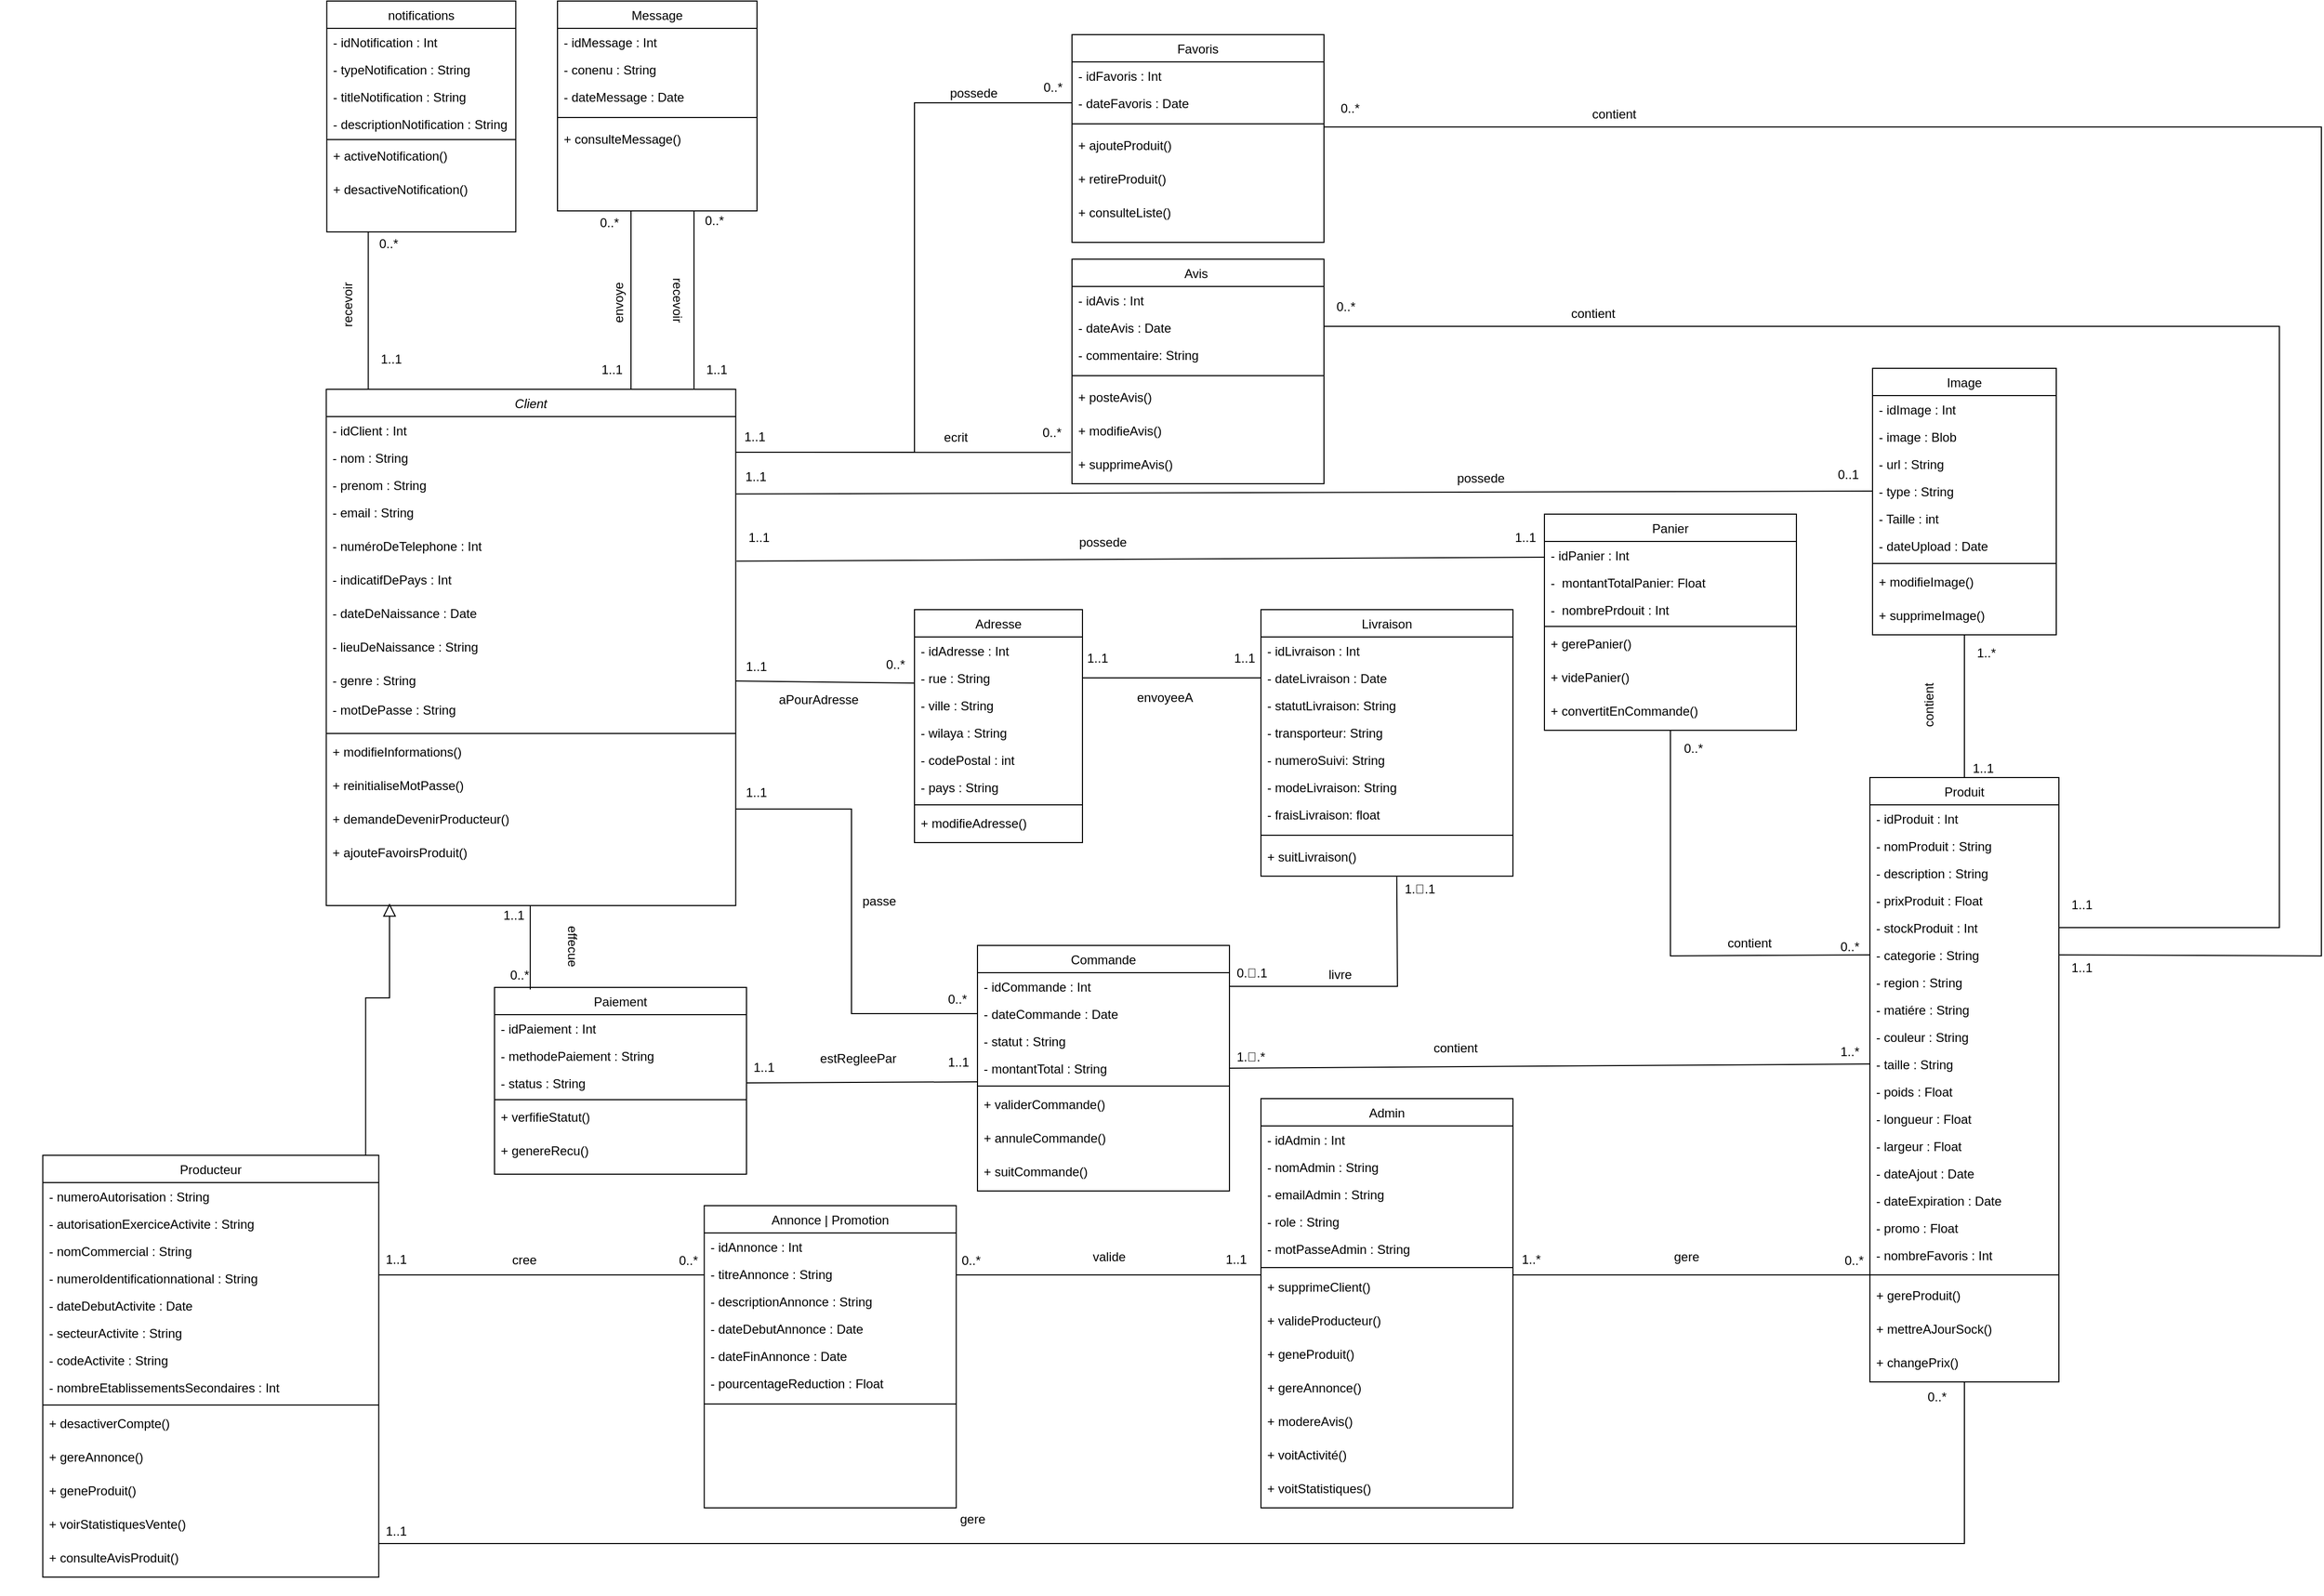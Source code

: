 <mxfile version="26.2.9">
  <diagram id="C5RBs43oDa-KdzZeNtuy" name="Page-1">
    <mxGraphModel dx="2336" dy="1891" grid="1" gridSize="10" guides="1" tooltips="1" connect="1" arrows="1" fold="1" page="1" pageScale="1" pageWidth="827" pageHeight="1169" background="none" math="0" shadow="0">
      <root>
        <mxCell id="WIyWlLk6GJQsqaUBKTNV-0" />
        <mxCell id="WIyWlLk6GJQsqaUBKTNV-1" parent="WIyWlLk6GJQsqaUBKTNV-0" />
        <mxCell id="zkfFHV4jXpPFQw0GAbJ--0" value="Client" style="swimlane;fontStyle=2;align=center;verticalAlign=top;childLayout=stackLayout;horizontal=1;startSize=26;horizontalStack=0;resizeParent=1;resizeLast=0;collapsible=1;marginBottom=0;rounded=0;shadow=0;strokeWidth=1;" parent="WIyWlLk6GJQsqaUBKTNV-1" vertex="1">
          <mxGeometry x="179.75" y="20" width="390" height="492" as="geometry">
            <mxRectangle x="330" y="120" width="160" height="26" as="alternateBounds" />
          </mxGeometry>
        </mxCell>
        <mxCell id="9wLS5twuv-iNK2Lt3VoO-2" value="- idClient : Int " style="text;align=left;verticalAlign=top;spacingLeft=4;spacingRight=4;overflow=hidden;rotatable=0;points=[[0,0.5],[1,0.5]];portConstraint=eastwest;" parent="zkfFHV4jXpPFQw0GAbJ--0" vertex="1">
          <mxGeometry y="26" width="390" height="26" as="geometry" />
        </mxCell>
        <mxCell id="zkfFHV4jXpPFQw0GAbJ--1" value="- nom : String " style="text;align=left;verticalAlign=top;spacingLeft=4;spacingRight=4;overflow=hidden;rotatable=0;points=[[0,0.5],[1,0.5]];portConstraint=eastwest;" parent="zkfFHV4jXpPFQw0GAbJ--0" vertex="1">
          <mxGeometry y="52" width="390" height="26" as="geometry" />
        </mxCell>
        <mxCell id="zkfFHV4jXpPFQw0GAbJ--2" value="- prenom : String" style="text;align=left;verticalAlign=top;spacingLeft=4;spacingRight=4;overflow=hidden;rotatable=0;points=[[0,0.5],[1,0.5]];portConstraint=eastwest;rounded=0;shadow=0;html=0;" parent="zkfFHV4jXpPFQw0GAbJ--0" vertex="1">
          <mxGeometry y="78" width="390" height="26" as="geometry" />
        </mxCell>
        <mxCell id="zkfFHV4jXpPFQw0GAbJ--3" value="- email : String  " style="text;align=left;verticalAlign=top;spacingLeft=4;spacingRight=4;overflow=hidden;rotatable=0;points=[[0,0.5],[1,0.5]];portConstraint=eastwest;rounded=0;shadow=0;html=0;" parent="zkfFHV4jXpPFQw0GAbJ--0" vertex="1">
          <mxGeometry y="104" width="390" height="32" as="geometry" />
        </mxCell>
        <mxCell id="9wLS5twuv-iNK2Lt3VoO-4" value="- numéroDeTelephone : Int  " style="text;align=left;verticalAlign=top;spacingLeft=4;spacingRight=4;overflow=hidden;rotatable=0;points=[[0,0.5],[1,0.5]];portConstraint=eastwest;rounded=0;shadow=0;html=0;" parent="zkfFHV4jXpPFQw0GAbJ--0" vertex="1">
          <mxGeometry y="136" width="390" height="32" as="geometry" />
        </mxCell>
        <mxCell id="9wLS5twuv-iNK2Lt3VoO-20" value="- indicatifDePays : Int  " style="text;align=left;verticalAlign=top;spacingLeft=4;spacingRight=4;overflow=hidden;rotatable=0;points=[[0,0.5],[1,0.5]];portConstraint=eastwest;rounded=0;shadow=0;html=0;" parent="zkfFHV4jXpPFQw0GAbJ--0" vertex="1">
          <mxGeometry y="168" width="390" height="32" as="geometry" />
        </mxCell>
        <mxCell id="9wLS5twuv-iNK2Lt3VoO-5" value="- dateDeNaissance : Date  " style="text;align=left;verticalAlign=top;spacingLeft=4;spacingRight=4;overflow=hidden;rotatable=0;points=[[0,0.5],[1,0.5]];portConstraint=eastwest;rounded=0;shadow=0;html=0;" parent="zkfFHV4jXpPFQw0GAbJ--0" vertex="1">
          <mxGeometry y="200" width="390" height="32" as="geometry" />
        </mxCell>
        <mxCell id="9wLS5twuv-iNK2Lt3VoO-44" value="- lieuDeNaissance : String  " style="text;align=left;verticalAlign=top;spacingLeft=4;spacingRight=4;overflow=hidden;rotatable=0;points=[[0,0.5],[1,0.5]];portConstraint=eastwest;rounded=0;shadow=0;html=0;" parent="zkfFHV4jXpPFQw0GAbJ--0" vertex="1">
          <mxGeometry y="232" width="390" height="32" as="geometry" />
        </mxCell>
        <mxCell id="9wLS5twuv-iNK2Lt3VoO-6" value="- genre : String  " style="text;align=left;verticalAlign=top;spacingLeft=4;spacingRight=4;overflow=hidden;rotatable=0;points=[[0,0.5],[1,0.5]];portConstraint=eastwest;rounded=0;shadow=0;html=0;" parent="zkfFHV4jXpPFQw0GAbJ--0" vertex="1">
          <mxGeometry y="264" width="390" height="28" as="geometry" />
        </mxCell>
        <mxCell id="9wLS5twuv-iNK2Lt3VoO-3" value="- motDePasse : String  " style="text;align=left;verticalAlign=top;spacingLeft=4;spacingRight=4;overflow=hidden;rotatable=0;points=[[0,0.5],[1,0.5]];portConstraint=eastwest;rounded=0;shadow=0;html=0;" parent="zkfFHV4jXpPFQw0GAbJ--0" vertex="1">
          <mxGeometry y="292" width="390" height="32" as="geometry" />
        </mxCell>
        <mxCell id="zkfFHV4jXpPFQw0GAbJ--4" value="" style="line;html=1;strokeWidth=1;align=left;verticalAlign=middle;spacingTop=-1;spacingLeft=3;spacingRight=3;rotatable=0;labelPosition=right;points=[];portConstraint=eastwest;" parent="zkfFHV4jXpPFQw0GAbJ--0" vertex="1">
          <mxGeometry y="324" width="390" height="8" as="geometry" />
        </mxCell>
        <mxCell id="tgyspkfBarSyZiZ935ce-136" value="+ modifieInformations() " style="text;align=left;verticalAlign=top;spacingLeft=4;spacingRight=4;overflow=hidden;rotatable=0;points=[[0,0.5],[1,0.5]];portConstraint=eastwest;rounded=0;shadow=0;html=0;" parent="zkfFHV4jXpPFQw0GAbJ--0" vertex="1">
          <mxGeometry y="332" width="390" height="32" as="geometry" />
        </mxCell>
        <mxCell id="tgyspkfBarSyZiZ935ce-137" value="+ reinitialiseMotPasse() " style="text;align=left;verticalAlign=top;spacingLeft=4;spacingRight=4;overflow=hidden;rotatable=0;points=[[0,0.5],[1,0.5]];portConstraint=eastwest;rounded=0;shadow=0;html=0;" parent="zkfFHV4jXpPFQw0GAbJ--0" vertex="1">
          <mxGeometry y="364" width="390" height="32" as="geometry" />
        </mxCell>
        <mxCell id="tgyspkfBarSyZiZ935ce-138" value="+ demandeDevenirProducteur() " style="text;align=left;verticalAlign=top;spacingLeft=4;spacingRight=4;overflow=hidden;rotatable=0;points=[[0,0.5],[1,0.5]];portConstraint=eastwest;rounded=0;shadow=0;html=0;" parent="zkfFHV4jXpPFQw0GAbJ--0" vertex="1">
          <mxGeometry y="396" width="390" height="32" as="geometry" />
        </mxCell>
        <mxCell id="tgyspkfBarSyZiZ935ce-150" value="+ ajouteFavoirsProduit() " style="text;align=left;verticalAlign=top;spacingLeft=4;spacingRight=4;overflow=hidden;rotatable=0;points=[[0,0.5],[1,0.5]];portConstraint=eastwest;rounded=0;shadow=0;html=0;" parent="zkfFHV4jXpPFQw0GAbJ--0" vertex="1">
          <mxGeometry y="428" width="390" height="32" as="geometry" />
        </mxCell>
        <mxCell id="9wLS5twuv-iNK2Lt3VoO-19" value="" style="endArrow=block;endSize=10;endFill=0;shadow=0;strokeWidth=1;rounded=0;curved=0;edgeStyle=elbowEdgeStyle;elbow=vertical;exitX=0.961;exitY=0.001;exitDx=0;exitDy=0;exitPerimeter=0;" parent="WIyWlLk6GJQsqaUBKTNV-1" source="zkfFHV4jXpPFQw0GAbJ--6" edge="1">
          <mxGeometry width="160" relative="1" as="geometry">
            <mxPoint x="110" y="530" as="sourcePoint" />
            <mxPoint x="240" y="510" as="targetPoint" />
            <Array as="points">
              <mxPoint x="240" y="600" />
            </Array>
          </mxGeometry>
        </mxCell>
        <mxCell id="NVaVdrMHyQNdj46e1l8W-30" value="Commande" style="swimlane;fontStyle=0;align=center;verticalAlign=top;childLayout=stackLayout;horizontal=1;startSize=26;horizontalStack=0;resizeParent=1;resizeLast=0;collapsible=1;marginBottom=0;rounded=0;shadow=0;strokeWidth=1;" parent="WIyWlLk6GJQsqaUBKTNV-1" vertex="1">
          <mxGeometry x="800" y="550" width="240" height="234" as="geometry">
            <mxRectangle x="656.85" y="120" width="160" height="26" as="alternateBounds" />
          </mxGeometry>
        </mxCell>
        <mxCell id="NVaVdrMHyQNdj46e1l8W-31" value="- idCommande : Int" style="text;align=left;verticalAlign=top;spacingLeft=4;spacingRight=4;overflow=hidden;rotatable=0;points=[[0,0.5],[1,0.5]];portConstraint=eastwest;" parent="NVaVdrMHyQNdj46e1l8W-30" vertex="1">
          <mxGeometry y="26" width="240" height="26" as="geometry" />
        </mxCell>
        <mxCell id="NVaVdrMHyQNdj46e1l8W-32" value="- dateCommande : Date" style="text;align=left;verticalAlign=top;spacingLeft=4;spacingRight=4;overflow=hidden;rotatable=0;points=[[0,0.5],[1,0.5]];portConstraint=eastwest;" parent="NVaVdrMHyQNdj46e1l8W-30" vertex="1">
          <mxGeometry y="52" width="240" height="26" as="geometry" />
        </mxCell>
        <mxCell id="NVaVdrMHyQNdj46e1l8W-33" value="- statut : String" style="text;align=left;verticalAlign=top;spacingLeft=4;spacingRight=4;overflow=hidden;rotatable=0;points=[[0,0.5],[1,0.5]];portConstraint=eastwest;rounded=0;shadow=0;html=0;" parent="NVaVdrMHyQNdj46e1l8W-30" vertex="1">
          <mxGeometry y="78" width="240" height="26" as="geometry" />
        </mxCell>
        <mxCell id="NVaVdrMHyQNdj46e1l8W-34" value="- montantTotal : String" style="text;align=left;verticalAlign=top;spacingLeft=4;spacingRight=4;overflow=hidden;rotatable=0;points=[[0,0.5],[1,0.5]];portConstraint=eastwest;rounded=0;shadow=0;html=0;" parent="NVaVdrMHyQNdj46e1l8W-30" vertex="1">
          <mxGeometry y="104" width="240" height="26" as="geometry" />
        </mxCell>
        <mxCell id="NVaVdrMHyQNdj46e1l8W-37" value="" style="line;html=1;strokeWidth=1;align=left;verticalAlign=middle;spacingTop=-1;spacingLeft=3;spacingRight=3;rotatable=0;labelPosition=right;points=[];portConstraint=eastwest;" parent="NVaVdrMHyQNdj46e1l8W-30" vertex="1">
          <mxGeometry y="130" width="240" height="8" as="geometry" />
        </mxCell>
        <mxCell id="W42loaGBSouHeKlRO4jQ-40" value="+ validerCommande() " style="text;align=left;verticalAlign=top;spacingLeft=4;spacingRight=4;overflow=hidden;rotatable=0;points=[[0,0.5],[1,0.5]];portConstraint=eastwest;rounded=0;shadow=0;html=0;" parent="NVaVdrMHyQNdj46e1l8W-30" vertex="1">
          <mxGeometry y="138" width="240" height="32" as="geometry" />
        </mxCell>
        <mxCell id="tgyspkfBarSyZiZ935ce-139" value="+ annuleCommande() " style="text;align=left;verticalAlign=top;spacingLeft=4;spacingRight=4;overflow=hidden;rotatable=0;points=[[0,0.5],[1,0.5]];portConstraint=eastwest;rounded=0;shadow=0;html=0;" parent="NVaVdrMHyQNdj46e1l8W-30" vertex="1">
          <mxGeometry y="170" width="240" height="32" as="geometry" />
        </mxCell>
        <mxCell id="tgyspkfBarSyZiZ935ce-140" value="+ suitCommande() " style="text;align=left;verticalAlign=top;spacingLeft=4;spacingRight=4;overflow=hidden;rotatable=0;points=[[0,0.5],[1,0.5]];portConstraint=eastwest;rounded=0;shadow=0;html=0;" parent="NVaVdrMHyQNdj46e1l8W-30" vertex="1">
          <mxGeometry y="202" width="240" height="32" as="geometry" />
        </mxCell>
        <mxCell id="6EnRgImFCj0YymeNKudh-9" value="Panier" style="swimlane;fontStyle=0;align=center;verticalAlign=top;childLayout=stackLayout;horizontal=1;startSize=26;horizontalStack=0;resizeParent=1;resizeLast=0;collapsible=1;marginBottom=0;rounded=0;shadow=0;strokeWidth=1;" parent="WIyWlLk6GJQsqaUBKTNV-1" vertex="1">
          <mxGeometry x="1340" y="139" width="240" height="206" as="geometry">
            <mxRectangle x="656.85" y="120" width="160" height="26" as="alternateBounds" />
          </mxGeometry>
        </mxCell>
        <mxCell id="tgyspkfBarSyZiZ935ce-119" value="- idPanier : Int" style="text;align=left;verticalAlign=top;spacingLeft=4;spacingRight=4;overflow=hidden;rotatable=0;points=[[0,0.5],[1,0.5]];portConstraint=eastwest;" parent="6EnRgImFCj0YymeNKudh-9" vertex="1">
          <mxGeometry y="26" width="240" height="26" as="geometry" />
        </mxCell>
        <mxCell id="tgyspkfBarSyZiZ935ce-120" value="-  montantTotalPanier: Float" style="text;align=left;verticalAlign=top;spacingLeft=4;spacingRight=4;overflow=hidden;rotatable=0;points=[[0,0.5],[1,0.5]];portConstraint=eastwest;" parent="6EnRgImFCj0YymeNKudh-9" vertex="1">
          <mxGeometry y="52" width="240" height="26" as="geometry" />
        </mxCell>
        <mxCell id="tgyspkfBarSyZiZ935ce-121" value="-  nombrePrdouit : Int" style="text;align=left;verticalAlign=top;spacingLeft=4;spacingRight=4;overflow=hidden;rotatable=0;points=[[0,0.5],[1,0.5]];portConstraint=eastwest;" parent="6EnRgImFCj0YymeNKudh-9" vertex="1">
          <mxGeometry y="78" width="240" height="26" as="geometry" />
        </mxCell>
        <mxCell id="6EnRgImFCj0YymeNKudh-15" value="" style="line;html=1;strokeWidth=1;align=left;verticalAlign=middle;spacingTop=-1;spacingLeft=3;spacingRight=3;rotatable=0;labelPosition=right;points=[];portConstraint=eastwest;" parent="6EnRgImFCj0YymeNKudh-9" vertex="1">
          <mxGeometry y="104" width="240" height="6" as="geometry" />
        </mxCell>
        <mxCell id="tgyspkfBarSyZiZ935ce-142" value="+ gerePanier() " style="text;align=left;verticalAlign=top;spacingLeft=4;spacingRight=4;overflow=hidden;rotatable=0;points=[[0,0.5],[1,0.5]];portConstraint=eastwest;rounded=0;shadow=0;html=0;" parent="6EnRgImFCj0YymeNKudh-9" vertex="1">
          <mxGeometry y="110" width="240" height="32" as="geometry" />
        </mxCell>
        <mxCell id="W42loaGBSouHeKlRO4jQ-67" value="+ videPanier() " style="text;align=left;verticalAlign=top;spacingLeft=4;spacingRight=4;overflow=hidden;rotatable=0;points=[[0,0.5],[1,0.5]];portConstraint=eastwest;rounded=0;shadow=0;html=0;" parent="6EnRgImFCj0YymeNKudh-9" vertex="1">
          <mxGeometry y="142" width="240" height="32" as="geometry" />
        </mxCell>
        <mxCell id="W42loaGBSouHeKlRO4jQ-68" value="+ convertitEnCommande() " style="text;align=left;verticalAlign=top;spacingLeft=4;spacingRight=4;overflow=hidden;rotatable=0;points=[[0,0.5],[1,0.5]];portConstraint=eastwest;rounded=0;shadow=0;html=0;" parent="6EnRgImFCj0YymeNKudh-9" vertex="1">
          <mxGeometry y="174" width="240" height="32" as="geometry" />
        </mxCell>
        <mxCell id="zkfFHV4jXpPFQw0GAbJ--6" value="Producteur" style="swimlane;fontStyle=0;align=center;verticalAlign=top;childLayout=stackLayout;horizontal=1;startSize=26;horizontalStack=0;resizeParent=1;resizeLast=0;collapsible=1;marginBottom=0;rounded=0;shadow=0;strokeWidth=1;" parent="WIyWlLk6GJQsqaUBKTNV-1" vertex="1">
          <mxGeometry x="-90.25" y="750" width="320" height="402" as="geometry">
            <mxRectangle x="130" y="380" width="160" height="26" as="alternateBounds" />
          </mxGeometry>
        </mxCell>
        <mxCell id="9wLS5twuv-iNK2Lt3VoO-50" value="- numeroAutorisation : String" style="text;align=left;verticalAlign=top;spacingLeft=4;spacingRight=4;overflow=hidden;rotatable=0;points=[[0,0.5],[1,0.5]];portConstraint=eastwest;" parent="zkfFHV4jXpPFQw0GAbJ--6" vertex="1">
          <mxGeometry y="26" width="320" height="26" as="geometry" />
        </mxCell>
        <mxCell id="9wLS5twuv-iNK2Lt3VoO-49" value="- autorisationExerciceActivite : String" style="text;align=left;verticalAlign=top;spacingLeft=4;spacingRight=4;overflow=hidden;rotatable=0;points=[[0,0.5],[1,0.5]];portConstraint=eastwest;" parent="zkfFHV4jXpPFQw0GAbJ--6" vertex="1">
          <mxGeometry y="52" width="320" height="26" as="geometry" />
        </mxCell>
        <mxCell id="zkfFHV4jXpPFQw0GAbJ--7" value="- nomCommercial : String" style="text;align=left;verticalAlign=top;spacingLeft=4;spacingRight=4;overflow=hidden;rotatable=0;points=[[0,0.5],[1,0.5]];portConstraint=eastwest;" parent="zkfFHV4jXpPFQw0GAbJ--6" vertex="1">
          <mxGeometry y="78" width="320" height="26" as="geometry" />
        </mxCell>
        <mxCell id="9wLS5twuv-iNK2Lt3VoO-48" value="- numeroIdentificationnational : String" style="text;align=left;verticalAlign=top;spacingLeft=4;spacingRight=4;overflow=hidden;rotatable=0;points=[[0,0.5],[1,0.5]];portConstraint=eastwest;" parent="zkfFHV4jXpPFQw0GAbJ--6" vertex="1">
          <mxGeometry y="104" width="320" height="26" as="geometry" />
        </mxCell>
        <mxCell id="zkfFHV4jXpPFQw0GAbJ--8" value="- dateDebutActivite : Date" style="text;align=left;verticalAlign=top;spacingLeft=4;spacingRight=4;overflow=hidden;rotatable=0;points=[[0,0.5],[1,0.5]];portConstraint=eastwest;rounded=0;shadow=0;html=0;" parent="zkfFHV4jXpPFQw0GAbJ--6" vertex="1">
          <mxGeometry y="130" width="320" height="26" as="geometry" />
        </mxCell>
        <mxCell id="9wLS5twuv-iNK2Lt3VoO-46" value="- secteurActivite : String" style="text;align=left;verticalAlign=top;spacingLeft=4;spacingRight=4;overflow=hidden;rotatable=0;points=[[0,0.5],[1,0.5]];portConstraint=eastwest;rounded=0;shadow=0;html=0;" parent="zkfFHV4jXpPFQw0GAbJ--6" vertex="1">
          <mxGeometry y="156" width="320" height="26" as="geometry" />
        </mxCell>
        <mxCell id="9wLS5twuv-iNK2Lt3VoO-47" value="- codeActivite : String" style="text;align=left;verticalAlign=top;spacingLeft=4;spacingRight=4;overflow=hidden;rotatable=0;points=[[0,0.5],[1,0.5]];portConstraint=eastwest;rounded=0;shadow=0;html=0;" parent="zkfFHV4jXpPFQw0GAbJ--6" vertex="1">
          <mxGeometry y="182" width="320" height="26" as="geometry" />
        </mxCell>
        <mxCell id="9wLS5twuv-iNK2Lt3VoO-45" value="- nombreEtablissementsSecondaires : Int" style="text;align=left;verticalAlign=top;spacingLeft=4;spacingRight=4;overflow=hidden;rotatable=0;points=[[0,0.5],[1,0.5]];portConstraint=eastwest;rounded=0;shadow=0;html=0;" parent="zkfFHV4jXpPFQw0GAbJ--6" vertex="1">
          <mxGeometry y="208" width="320" height="26" as="geometry" />
        </mxCell>
        <mxCell id="zkfFHV4jXpPFQw0GAbJ--9" value="" style="line;html=1;strokeWidth=1;align=left;verticalAlign=middle;spacingTop=-1;spacingLeft=3;spacingRight=3;rotatable=0;labelPosition=right;points=[];portConstraint=eastwest;" parent="zkfFHV4jXpPFQw0GAbJ--6" vertex="1">
          <mxGeometry y="234" width="320" height="8" as="geometry" />
        </mxCell>
        <mxCell id="W42loaGBSouHeKlRO4jQ-51" value="+ desactiverCompte() " style="text;align=left;verticalAlign=top;spacingLeft=4;spacingRight=4;overflow=hidden;rotatable=0;points=[[0,0.5],[1,0.5]];portConstraint=eastwest;rounded=0;shadow=0;html=0;" parent="zkfFHV4jXpPFQw0GAbJ--6" vertex="1">
          <mxGeometry y="242" width="320" height="32" as="geometry" />
        </mxCell>
        <mxCell id="tgyspkfBarSyZiZ935ce-148" value="+ gereAnnonce() " style="text;align=left;verticalAlign=top;spacingLeft=4;spacingRight=4;overflow=hidden;rotatable=0;points=[[0,0.5],[1,0.5]];portConstraint=eastwest;rounded=0;shadow=0;html=0;" parent="zkfFHV4jXpPFQw0GAbJ--6" vertex="1">
          <mxGeometry y="274" width="320" height="32" as="geometry" />
        </mxCell>
        <mxCell id="tgyspkfBarSyZiZ935ce-149" value="+ geneProduit() " style="text;align=left;verticalAlign=top;spacingLeft=4;spacingRight=4;overflow=hidden;rotatable=0;points=[[0,0.5],[1,0.5]];portConstraint=eastwest;rounded=0;shadow=0;html=0;" parent="zkfFHV4jXpPFQw0GAbJ--6" vertex="1">
          <mxGeometry y="306" width="320" height="32" as="geometry" />
        </mxCell>
        <mxCell id="W42loaGBSouHeKlRO4jQ-52" value="+ voirStatistiquesVente() " style="text;align=left;verticalAlign=top;spacingLeft=4;spacingRight=4;overflow=hidden;rotatable=0;points=[[0,0.5],[1,0.5]];portConstraint=eastwest;rounded=0;shadow=0;html=0;" parent="zkfFHV4jXpPFQw0GAbJ--6" vertex="1">
          <mxGeometry y="338" width="320" height="32" as="geometry" />
        </mxCell>
        <mxCell id="W42loaGBSouHeKlRO4jQ-53" value="+ consulteAvisProduit() " style="text;align=left;verticalAlign=top;spacingLeft=4;spacingRight=4;overflow=hidden;rotatable=0;points=[[0,0.5],[1,0.5]];portConstraint=eastwest;rounded=0;shadow=0;html=0;" parent="zkfFHV4jXpPFQw0GAbJ--6" vertex="1">
          <mxGeometry y="370" width="320" height="32" as="geometry" />
        </mxCell>
        <mxCell id="9wLS5twuv-iNK2Lt3VoO-21" value="Adresse" style="swimlane;fontStyle=0;align=center;verticalAlign=top;childLayout=stackLayout;horizontal=1;startSize=26;horizontalStack=0;resizeParent=1;resizeLast=0;collapsible=1;marginBottom=0;rounded=0;shadow=0;strokeWidth=1;" parent="WIyWlLk6GJQsqaUBKTNV-1" vertex="1">
          <mxGeometry x="740" y="230" width="160" height="222" as="geometry">
            <mxRectangle x="-10" y="120" width="160" height="26" as="alternateBounds" />
          </mxGeometry>
        </mxCell>
        <mxCell id="9wLS5twuv-iNK2Lt3VoO-43" value="- idAdresse : Int" style="text;align=left;verticalAlign=top;spacingLeft=4;spacingRight=4;overflow=hidden;rotatable=0;points=[[0,0.5],[1,0.5]];portConstraint=eastwest;" parent="9wLS5twuv-iNK2Lt3VoO-21" vertex="1">
          <mxGeometry y="26" width="160" height="26" as="geometry" />
        </mxCell>
        <mxCell id="9wLS5twuv-iNK2Lt3VoO-22" value="- rue : String" style="text;align=left;verticalAlign=top;spacingLeft=4;spacingRight=4;overflow=hidden;rotatable=0;points=[[0,0.5],[1,0.5]];portConstraint=eastwest;" parent="9wLS5twuv-iNK2Lt3VoO-21" vertex="1">
          <mxGeometry y="52" width="160" height="26" as="geometry" />
        </mxCell>
        <mxCell id="9wLS5twuv-iNK2Lt3VoO-24" value="- ville : String" style="text;align=left;verticalAlign=top;spacingLeft=4;spacingRight=4;overflow=hidden;rotatable=0;points=[[0,0.5],[1,0.5]];portConstraint=eastwest;" parent="9wLS5twuv-iNK2Lt3VoO-21" vertex="1">
          <mxGeometry y="78" width="160" height="26" as="geometry" />
        </mxCell>
        <mxCell id="9wLS5twuv-iNK2Lt3VoO-51" value="- wilaya : String" style="text;align=left;verticalAlign=top;spacingLeft=4;spacingRight=4;overflow=hidden;rotatable=0;points=[[0,0.5],[1,0.5]];portConstraint=eastwest;" parent="9wLS5twuv-iNK2Lt3VoO-21" vertex="1">
          <mxGeometry y="104" width="160" height="26" as="geometry" />
        </mxCell>
        <mxCell id="9wLS5twuv-iNK2Lt3VoO-25" value="- codePostal : int" style="text;align=left;verticalAlign=top;spacingLeft=4;spacingRight=4;overflow=hidden;rotatable=0;points=[[0,0.5],[1,0.5]];portConstraint=eastwest;rounded=0;shadow=0;html=0;" parent="9wLS5twuv-iNK2Lt3VoO-21" vertex="1">
          <mxGeometry y="130" width="160" height="26" as="geometry" />
        </mxCell>
        <mxCell id="9wLS5twuv-iNK2Lt3VoO-26" value="- pays : String" style="text;align=left;verticalAlign=top;spacingLeft=4;spacingRight=4;overflow=hidden;rotatable=0;points=[[0,0.5],[1,0.5]];portConstraint=eastwest;rounded=0;shadow=0;html=0;" parent="9wLS5twuv-iNK2Lt3VoO-21" vertex="1">
          <mxGeometry y="156" width="160" height="26" as="geometry" />
        </mxCell>
        <mxCell id="9wLS5twuv-iNK2Lt3VoO-29" value="" style="line;html=1;strokeWidth=1;align=left;verticalAlign=middle;spacingTop=-1;spacingLeft=3;spacingRight=3;rotatable=0;labelPosition=right;points=[];portConstraint=eastwest;" parent="9wLS5twuv-iNK2Lt3VoO-21" vertex="1">
          <mxGeometry y="182" width="160" height="8" as="geometry" />
        </mxCell>
        <mxCell id="tgyspkfBarSyZiZ935ce-151" value="+ modifieAdresse() " style="text;align=left;verticalAlign=top;spacingLeft=4;spacingRight=4;overflow=hidden;rotatable=0;points=[[0,0.5],[1,0.5]];portConstraint=eastwest;rounded=0;shadow=0;html=0;" parent="9wLS5twuv-iNK2Lt3VoO-21" vertex="1">
          <mxGeometry y="190" width="160" height="32" as="geometry" />
        </mxCell>
        <mxCell id="6EnRgImFCj0YymeNKudh-16" value="Message" style="swimlane;fontStyle=0;align=center;verticalAlign=top;childLayout=stackLayout;horizontal=1;startSize=26;horizontalStack=0;resizeParent=1;resizeLast=0;collapsible=1;marginBottom=0;rounded=0;shadow=0;strokeWidth=1;points=[[0,0,0,0,0],[0,0.25,0,0,0],[0,0.5,0,0,0],[0,0.75,0,0,0],[0,1,0,0,0],[0.25,0,0,0,0],[0.25,1,0,0,0],[0.48,0.53,0,0,0],[0.5,0,0,0,0],[0.5,1,0,0,0],[0.75,0,0,0,0],[0.75,1,0,0,0],[1,0,0,0,0],[1,0.25,0,0,0],[1,0.75,0,0,0],[1,1,0,0,0]];" parent="WIyWlLk6GJQsqaUBKTNV-1" vertex="1">
          <mxGeometry x="400" y="-350" width="190" height="200" as="geometry">
            <mxRectangle x="656.85" y="120" width="160" height="26" as="alternateBounds" />
          </mxGeometry>
        </mxCell>
        <mxCell id="CRB4ilQ89H1KOLLKNg9r-0" value="- idMessage : Int " style="text;align=left;verticalAlign=top;spacingLeft=4;spacingRight=4;overflow=hidden;rotatable=0;points=[[0,0.5],[1,0.5]];portConstraint=eastwest;" parent="6EnRgImFCj0YymeNKudh-16" vertex="1">
          <mxGeometry y="26" width="190" height="26" as="geometry" />
        </mxCell>
        <mxCell id="CRB4ilQ89H1KOLLKNg9r-1" value="- conenu : String " style="text;align=left;verticalAlign=top;spacingLeft=4;spacingRight=4;overflow=hidden;rotatable=0;points=[[0,0.5],[1,0.5]];portConstraint=eastwest;" parent="6EnRgImFCj0YymeNKudh-16" vertex="1">
          <mxGeometry y="52" width="190" height="26" as="geometry" />
        </mxCell>
        <mxCell id="CRB4ilQ89H1KOLLKNg9r-2" value="- dateMessage : Date " style="text;align=left;verticalAlign=top;spacingLeft=4;spacingRight=4;overflow=hidden;rotatable=0;points=[[0,0.5],[1,0.5]];portConstraint=eastwest;" parent="6EnRgImFCj0YymeNKudh-16" vertex="1">
          <mxGeometry y="78" width="190" height="26" as="geometry" />
        </mxCell>
        <mxCell id="6EnRgImFCj0YymeNKudh-17" value="" style="line;html=1;strokeWidth=1;align=left;verticalAlign=middle;spacingTop=-1;spacingLeft=3;spacingRight=3;rotatable=0;labelPosition=right;points=[];portConstraint=eastwest;" parent="6EnRgImFCj0YymeNKudh-16" vertex="1">
          <mxGeometry y="104" width="190" height="14" as="geometry" />
        </mxCell>
        <mxCell id="tgyspkfBarSyZiZ935ce-147" value="+ consulteMessage() " style="text;align=left;verticalAlign=top;spacingLeft=4;spacingRight=4;overflow=hidden;rotatable=0;points=[[0,0.5],[1,0.5]];portConstraint=eastwest;rounded=0;shadow=0;html=0;" parent="6EnRgImFCj0YymeNKudh-16" vertex="1">
          <mxGeometry y="118" width="190" height="32" as="geometry" />
        </mxCell>
        <mxCell id="l52ELVpmuBvx_yycrdZl-18" value="notifications" style="swimlane;fontStyle=0;align=center;verticalAlign=top;childLayout=stackLayout;horizontal=1;startSize=26;horizontalStack=0;resizeParent=1;resizeLast=0;collapsible=1;marginBottom=0;rounded=0;shadow=0;strokeWidth=1;" parent="WIyWlLk6GJQsqaUBKTNV-1" vertex="1">
          <mxGeometry x="180.25" y="-350" width="180" height="220" as="geometry">
            <mxRectangle x="656.85" y="120" width="160" height="26" as="alternateBounds" />
          </mxGeometry>
        </mxCell>
        <mxCell id="l52ELVpmuBvx_yycrdZl-56" value="- idNotification : Int" style="text;align=left;verticalAlign=top;spacingLeft=4;spacingRight=4;overflow=hidden;rotatable=0;points=[[0,0.5],[1,0.5]];portConstraint=eastwest;" parent="l52ELVpmuBvx_yycrdZl-18" vertex="1">
          <mxGeometry y="26" width="180" height="26" as="geometry" />
        </mxCell>
        <mxCell id="l52ELVpmuBvx_yycrdZl-57" value="- typeNotification : String" style="text;align=left;verticalAlign=top;spacingLeft=4;spacingRight=4;overflow=hidden;rotatable=0;points=[[0,0.5],[1,0.5]];portConstraint=eastwest;" parent="l52ELVpmuBvx_yycrdZl-18" vertex="1">
          <mxGeometry y="52" width="180" height="26" as="geometry" />
        </mxCell>
        <mxCell id="l52ELVpmuBvx_yycrdZl-58" value="- titleNotification : String" style="text;align=left;verticalAlign=top;spacingLeft=4;spacingRight=4;overflow=hidden;rotatable=0;points=[[0,0.5],[1,0.5]];portConstraint=eastwest;" parent="l52ELVpmuBvx_yycrdZl-18" vertex="1">
          <mxGeometry y="78" width="180" height="26" as="geometry" />
        </mxCell>
        <mxCell id="l52ELVpmuBvx_yycrdZl-59" value="- descriptionNotification : String" style="text;align=left;verticalAlign=top;spacingLeft=4;spacingRight=4;overflow=hidden;rotatable=0;points=[[0,0.5],[1,0.5]];portConstraint=eastwest;" parent="l52ELVpmuBvx_yycrdZl-18" vertex="1">
          <mxGeometry y="104" width="180" height="26" as="geometry" />
        </mxCell>
        <mxCell id="l52ELVpmuBvx_yycrdZl-19" value="" style="line;html=1;strokeWidth=1;align=left;verticalAlign=middle;spacingTop=-1;spacingLeft=3;spacingRight=3;rotatable=0;labelPosition=right;points=[];portConstraint=eastwest;" parent="l52ELVpmuBvx_yycrdZl-18" vertex="1">
          <mxGeometry y="130" width="180" height="4" as="geometry" />
        </mxCell>
        <mxCell id="tgyspkfBarSyZiZ935ce-144" value="+ activeNotification() " style="text;align=left;verticalAlign=top;spacingLeft=4;spacingRight=4;overflow=hidden;rotatable=0;points=[[0,0.5],[1,0.5]];portConstraint=eastwest;rounded=0;shadow=0;html=0;" parent="l52ELVpmuBvx_yycrdZl-18" vertex="1">
          <mxGeometry y="134" width="180" height="32" as="geometry" />
        </mxCell>
        <mxCell id="tgyspkfBarSyZiZ935ce-146" value="+ desactiveNotification() " style="text;align=left;verticalAlign=top;spacingLeft=4;spacingRight=4;overflow=hidden;rotatable=0;points=[[0,0.5],[1,0.5]];portConstraint=eastwest;rounded=0;shadow=0;html=0;" parent="l52ELVpmuBvx_yycrdZl-18" vertex="1">
          <mxGeometry y="166" width="180" height="32" as="geometry" />
        </mxCell>
        <mxCell id="zkfFHV4jXpPFQw0GAbJ--17" value="Image" style="swimlane;fontStyle=0;align=center;verticalAlign=top;childLayout=stackLayout;horizontal=1;startSize=26;horizontalStack=0;resizeParent=1;resizeLast=0;collapsible=1;marginBottom=0;rounded=0;shadow=0;strokeWidth=1;" parent="WIyWlLk6GJQsqaUBKTNV-1" vertex="1">
          <mxGeometry x="1652.5" width="175" height="254" as="geometry">
            <mxRectangle x="656.85" y="120" width="160" height="26" as="alternateBounds" />
          </mxGeometry>
        </mxCell>
        <mxCell id="zkfFHV4jXpPFQw0GAbJ--18" value="- idImage : Int" style="text;align=left;verticalAlign=top;spacingLeft=4;spacingRight=4;overflow=hidden;rotatable=0;points=[[0,0.5],[1,0.5]];portConstraint=eastwest;" parent="zkfFHV4jXpPFQw0GAbJ--17" vertex="1">
          <mxGeometry y="26" width="175" height="26" as="geometry" />
        </mxCell>
        <mxCell id="9wLS5twuv-iNK2Lt3VoO-9" value="- image : Blob" style="text;align=left;verticalAlign=top;spacingLeft=4;spacingRight=4;overflow=hidden;rotatable=0;points=[[0,0.5],[1,0.5]];portConstraint=eastwest;" parent="zkfFHV4jXpPFQw0GAbJ--17" vertex="1">
          <mxGeometry y="52" width="175" height="26" as="geometry" />
        </mxCell>
        <mxCell id="zkfFHV4jXpPFQw0GAbJ--19" value="- url : String" style="text;align=left;verticalAlign=top;spacingLeft=4;spacingRight=4;overflow=hidden;rotatable=0;points=[[0,0.5],[1,0.5]];portConstraint=eastwest;rounded=0;shadow=0;html=0;" parent="zkfFHV4jXpPFQw0GAbJ--17" vertex="1">
          <mxGeometry y="78" width="175" height="26" as="geometry" />
        </mxCell>
        <mxCell id="zkfFHV4jXpPFQw0GAbJ--20" value="- type : String" style="text;align=left;verticalAlign=top;spacingLeft=4;spacingRight=4;overflow=hidden;rotatable=0;points=[[0,0.5],[1,0.5]];portConstraint=eastwest;rounded=0;shadow=0;html=0;" parent="zkfFHV4jXpPFQw0GAbJ--17" vertex="1">
          <mxGeometry y="104" width="175" height="26" as="geometry" />
        </mxCell>
        <mxCell id="zkfFHV4jXpPFQw0GAbJ--21" value="- Taille : int " style="text;align=left;verticalAlign=top;spacingLeft=4;spacingRight=4;overflow=hidden;rotatable=0;points=[[0,0.5],[1,0.5]];portConstraint=eastwest;rounded=0;shadow=0;html=0;" parent="zkfFHV4jXpPFQw0GAbJ--17" vertex="1">
          <mxGeometry y="130" width="175" height="26" as="geometry" />
        </mxCell>
        <mxCell id="zkfFHV4jXpPFQw0GAbJ--22" value="- dateUpload : Date " style="text;align=left;verticalAlign=top;spacingLeft=4;spacingRight=4;overflow=hidden;rotatable=0;points=[[0,0.5],[1,0.5]];portConstraint=eastwest;rounded=0;shadow=0;html=0;" parent="zkfFHV4jXpPFQw0GAbJ--17" vertex="1">
          <mxGeometry y="156" width="175" height="26" as="geometry" />
        </mxCell>
        <mxCell id="zkfFHV4jXpPFQw0GAbJ--23" value="" style="line;html=1;strokeWidth=1;align=left;verticalAlign=middle;spacingTop=-1;spacingLeft=3;spacingRight=3;rotatable=0;labelPosition=right;points=[];portConstraint=eastwest;" parent="zkfFHV4jXpPFQw0GAbJ--17" vertex="1">
          <mxGeometry y="182" width="175" height="8" as="geometry" />
        </mxCell>
        <mxCell id="tgyspkfBarSyZiZ935ce-141" value="+ modifieImage() " style="text;align=left;verticalAlign=top;spacingLeft=4;spacingRight=4;overflow=hidden;rotatable=0;points=[[0,0.5],[1,0.5]];portConstraint=eastwest;rounded=0;shadow=0;html=0;" parent="zkfFHV4jXpPFQw0GAbJ--17" vertex="1">
          <mxGeometry y="190" width="175" height="32" as="geometry" />
        </mxCell>
        <mxCell id="tgyspkfBarSyZiZ935ce-143" value="+ supprimeImage() " style="text;align=left;verticalAlign=top;spacingLeft=4;spacingRight=4;overflow=hidden;rotatable=0;points=[[0,0.5],[1,0.5]];portConstraint=eastwest;rounded=0;shadow=0;html=0;" parent="zkfFHV4jXpPFQw0GAbJ--17" vertex="1">
          <mxGeometry y="222" width="175" height="32" as="geometry" />
        </mxCell>
        <mxCell id="9wLS5twuv-iNK2Lt3VoO-57" value="Produit" style="swimlane;fontStyle=0;align=center;verticalAlign=top;childLayout=stackLayout;horizontal=1;startSize=26;horizontalStack=0;resizeParent=1;resizeLast=0;collapsible=1;marginBottom=0;rounded=0;shadow=0;strokeWidth=1;" parent="WIyWlLk6GJQsqaUBKTNV-1" vertex="1">
          <mxGeometry x="1650" y="390" width="180" height="576" as="geometry">
            <mxRectangle x="656.85" y="120" width="160" height="26" as="alternateBounds" />
          </mxGeometry>
        </mxCell>
        <mxCell id="9wLS5twuv-iNK2Lt3VoO-66" value="- idProduit : Int" style="text;align=left;verticalAlign=top;spacingLeft=4;spacingRight=4;overflow=hidden;rotatable=0;points=[[0,0.5],[1,0.5]];portConstraint=eastwest;" parent="9wLS5twuv-iNK2Lt3VoO-57" vertex="1">
          <mxGeometry y="26" width="180" height="26" as="geometry" />
        </mxCell>
        <mxCell id="NVaVdrMHyQNdj46e1l8W-7" value="- nomProduit : String" style="text;align=left;verticalAlign=top;spacingLeft=4;spacingRight=4;overflow=hidden;rotatable=0;points=[[0,0.5],[1,0.5]];portConstraint=eastwest;" parent="9wLS5twuv-iNK2Lt3VoO-57" vertex="1">
          <mxGeometry y="52" width="180" height="26" as="geometry" />
        </mxCell>
        <mxCell id="NVaVdrMHyQNdj46e1l8W-11" value="- description : String" style="text;align=left;verticalAlign=top;spacingLeft=4;spacingRight=4;overflow=hidden;rotatable=0;points=[[0,0.5],[1,0.5]];portConstraint=eastwest;" parent="9wLS5twuv-iNK2Lt3VoO-57" vertex="1">
          <mxGeometry y="78" width="180" height="26" as="geometry" />
        </mxCell>
        <mxCell id="NVaVdrMHyQNdj46e1l8W-9" value="- prixProduit : Float" style="text;align=left;verticalAlign=top;spacingLeft=4;spacingRight=4;overflow=hidden;rotatable=0;points=[[0,0.5],[1,0.5]];portConstraint=eastwest;" parent="9wLS5twuv-iNK2Lt3VoO-57" vertex="1">
          <mxGeometry y="104" width="180" height="26" as="geometry" />
        </mxCell>
        <mxCell id="NVaVdrMHyQNdj46e1l8W-10" value="- stockProduit : Int" style="text;align=left;verticalAlign=top;spacingLeft=4;spacingRight=4;overflow=hidden;rotatable=0;points=[[0,0.5],[1,0.5]];portConstraint=eastwest;" parent="9wLS5twuv-iNK2Lt3VoO-57" vertex="1">
          <mxGeometry y="130" width="180" height="26" as="geometry" />
        </mxCell>
        <mxCell id="NVaVdrMHyQNdj46e1l8W-13" value="- categorie : String" style="text;align=left;verticalAlign=top;spacingLeft=4;spacingRight=4;overflow=hidden;rotatable=0;points=[[0,0.5],[1,0.5]];portConstraint=eastwest;" parent="9wLS5twuv-iNK2Lt3VoO-57" vertex="1">
          <mxGeometry y="156" width="180" height="26" as="geometry" />
        </mxCell>
        <mxCell id="NVaVdrMHyQNdj46e1l8W-19" value="- region : String" style="text;align=left;verticalAlign=top;spacingLeft=4;spacingRight=4;overflow=hidden;rotatable=0;points=[[0,0.5],[1,0.5]];portConstraint=eastwest;" parent="9wLS5twuv-iNK2Lt3VoO-57" vertex="1">
          <mxGeometry y="182" width="180" height="26" as="geometry" />
        </mxCell>
        <mxCell id="NVaVdrMHyQNdj46e1l8W-23" value="- matiére : String" style="text;align=left;verticalAlign=top;spacingLeft=4;spacingRight=4;overflow=hidden;rotatable=0;points=[[0,0.5],[1,0.5]];portConstraint=eastwest;" parent="9wLS5twuv-iNK2Lt3VoO-57" vertex="1">
          <mxGeometry y="208" width="180" height="26" as="geometry" />
        </mxCell>
        <mxCell id="NVaVdrMHyQNdj46e1l8W-22" value="- couleur : String" style="text;align=left;verticalAlign=top;spacingLeft=4;spacingRight=4;overflow=hidden;rotatable=0;points=[[0,0.5],[1,0.5]];portConstraint=eastwest;" parent="9wLS5twuv-iNK2Lt3VoO-57" vertex="1">
          <mxGeometry y="234" width="180" height="26" as="geometry" />
        </mxCell>
        <mxCell id="NVaVdrMHyQNdj46e1l8W-12" value="- taille : String" style="text;align=left;verticalAlign=top;spacingLeft=4;spacingRight=4;overflow=hidden;rotatable=0;points=[[0,0.5],[1,0.5]];portConstraint=eastwest;" parent="9wLS5twuv-iNK2Lt3VoO-57" vertex="1">
          <mxGeometry y="260" width="180" height="26" as="geometry" />
        </mxCell>
        <mxCell id="NVaVdrMHyQNdj46e1l8W-14" value="- poids : Float" style="text;align=left;verticalAlign=top;spacingLeft=4;spacingRight=4;overflow=hidden;rotatable=0;points=[[0,0.5],[1,0.5]];portConstraint=eastwest;" parent="9wLS5twuv-iNK2Lt3VoO-57" vertex="1">
          <mxGeometry y="286" width="180" height="26" as="geometry" />
        </mxCell>
        <mxCell id="NVaVdrMHyQNdj46e1l8W-15" value="- longueur : Float" style="text;align=left;verticalAlign=top;spacingLeft=4;spacingRight=4;overflow=hidden;rotatable=0;points=[[0,0.5],[1,0.5]];portConstraint=eastwest;" parent="9wLS5twuv-iNK2Lt3VoO-57" vertex="1">
          <mxGeometry y="312" width="180" height="26" as="geometry" />
        </mxCell>
        <mxCell id="NVaVdrMHyQNdj46e1l8W-16" value="- largeur : Float" style="text;align=left;verticalAlign=top;spacingLeft=4;spacingRight=4;overflow=hidden;rotatable=0;points=[[0,0.5],[1,0.5]];portConstraint=eastwest;" parent="9wLS5twuv-iNK2Lt3VoO-57" vertex="1">
          <mxGeometry y="338" width="180" height="26" as="geometry" />
        </mxCell>
        <mxCell id="NVaVdrMHyQNdj46e1l8W-17" value="- dateAjout : Date" style="text;align=left;verticalAlign=top;spacingLeft=4;spacingRight=4;overflow=hidden;rotatable=0;points=[[0,0.5],[1,0.5]];portConstraint=eastwest;" parent="9wLS5twuv-iNK2Lt3VoO-57" vertex="1">
          <mxGeometry y="364" width="180" height="26" as="geometry" />
        </mxCell>
        <mxCell id="NVaVdrMHyQNdj46e1l8W-18" value="- dateExpiration : Date" style="text;align=left;verticalAlign=top;spacingLeft=4;spacingRight=4;overflow=hidden;rotatable=0;points=[[0,0.5],[1,0.5]];portConstraint=eastwest;" parent="9wLS5twuv-iNK2Lt3VoO-57" vertex="1">
          <mxGeometry y="390" width="180" height="26" as="geometry" />
        </mxCell>
        <mxCell id="NVaVdrMHyQNdj46e1l8W-20" value="- promo : Float" style="text;align=left;verticalAlign=top;spacingLeft=4;spacingRight=4;overflow=hidden;rotatable=0;points=[[0,0.5],[1,0.5]];portConstraint=eastwest;" parent="9wLS5twuv-iNK2Lt3VoO-57" vertex="1">
          <mxGeometry y="416" width="180" height="26" as="geometry" />
        </mxCell>
        <mxCell id="NVaVdrMHyQNdj46e1l8W-21" value="- nombreFavoris : Int" style="text;align=left;verticalAlign=top;spacingLeft=4;spacingRight=4;overflow=hidden;rotatable=0;points=[[0,0.5],[1,0.5]];portConstraint=eastwest;" parent="9wLS5twuv-iNK2Lt3VoO-57" vertex="1">
          <mxGeometry y="442" width="180" height="26" as="geometry" />
        </mxCell>
        <mxCell id="9wLS5twuv-iNK2Lt3VoO-64" value="" style="line;html=1;strokeWidth=1;align=left;verticalAlign=middle;spacingTop=-1;spacingLeft=3;spacingRight=3;rotatable=0;labelPosition=right;points=[];portConstraint=eastwest;" parent="9wLS5twuv-iNK2Lt3VoO-57" vertex="1">
          <mxGeometry y="468" width="180" height="12" as="geometry" />
        </mxCell>
        <mxCell id="W42loaGBSouHeKlRO4jQ-48" value="+ gereProduit() " style="text;align=left;verticalAlign=top;spacingLeft=4;spacingRight=4;overflow=hidden;rotatable=0;points=[[0,0.5],[1,0.5]];portConstraint=eastwest;rounded=0;shadow=0;html=0;" parent="9wLS5twuv-iNK2Lt3VoO-57" vertex="1">
          <mxGeometry y="480" width="180" height="32" as="geometry" />
        </mxCell>
        <mxCell id="W42loaGBSouHeKlRO4jQ-49" value="+ mettreAJourSock() " style="text;align=left;verticalAlign=top;spacingLeft=4;spacingRight=4;overflow=hidden;rotatable=0;points=[[0,0.5],[1,0.5]];portConstraint=eastwest;rounded=0;shadow=0;html=0;" parent="9wLS5twuv-iNK2Lt3VoO-57" vertex="1">
          <mxGeometry y="512" width="180" height="32" as="geometry" />
        </mxCell>
        <mxCell id="W42loaGBSouHeKlRO4jQ-50" value="+ changePrix() " style="text;align=left;verticalAlign=top;spacingLeft=4;spacingRight=4;overflow=hidden;rotatable=0;points=[[0,0.5],[1,0.5]];portConstraint=eastwest;rounded=0;shadow=0;html=0;" parent="9wLS5twuv-iNK2Lt3VoO-57" vertex="1">
          <mxGeometry y="544" width="180" height="32" as="geometry" />
        </mxCell>
        <mxCell id="l52ELVpmuBvx_yycrdZl-28" value="Paiement" style="swimlane;fontStyle=0;align=center;verticalAlign=top;childLayout=stackLayout;horizontal=1;startSize=26;horizontalStack=0;resizeParent=1;resizeLast=0;collapsible=1;marginBottom=0;rounded=0;shadow=0;strokeWidth=1;" parent="WIyWlLk6GJQsqaUBKTNV-1" vertex="1">
          <mxGeometry x="340" y="590" width="240" height="178" as="geometry">
            <mxRectangle x="656.85" y="120" width="160" height="26" as="alternateBounds" />
          </mxGeometry>
        </mxCell>
        <mxCell id="l52ELVpmuBvx_yycrdZl-49" value="- idPaiement : Int" style="text;align=left;verticalAlign=top;spacingLeft=4;spacingRight=4;overflow=hidden;rotatable=0;points=[[0,0.5],[1,0.5]];portConstraint=eastwest;" parent="l52ELVpmuBvx_yycrdZl-28" vertex="1">
          <mxGeometry y="26" width="240" height="26" as="geometry" />
        </mxCell>
        <mxCell id="l52ELVpmuBvx_yycrdZl-50" value="- methodePaiement : String" style="text;align=left;verticalAlign=top;spacingLeft=4;spacingRight=4;overflow=hidden;rotatable=0;points=[[0,0.5],[1,0.5]];portConstraint=eastwest;" parent="l52ELVpmuBvx_yycrdZl-28" vertex="1">
          <mxGeometry y="52" width="240" height="26" as="geometry" />
        </mxCell>
        <mxCell id="l52ELVpmuBvx_yycrdZl-51" value="- status : String" style="text;align=left;verticalAlign=top;spacingLeft=4;spacingRight=4;overflow=hidden;rotatable=0;points=[[0,0.5],[1,0.5]];portConstraint=eastwest;" parent="l52ELVpmuBvx_yycrdZl-28" vertex="1">
          <mxGeometry y="78" width="240" height="26" as="geometry" />
        </mxCell>
        <mxCell id="l52ELVpmuBvx_yycrdZl-29" value="" style="line;html=1;strokeWidth=1;align=left;verticalAlign=middle;spacingTop=-1;spacingLeft=3;spacingRight=3;rotatable=0;labelPosition=right;points=[];portConstraint=eastwest;" parent="l52ELVpmuBvx_yycrdZl-28" vertex="1">
          <mxGeometry y="104" width="240" height="6" as="geometry" />
        </mxCell>
        <mxCell id="W42loaGBSouHeKlRO4jQ-46" value="+ verfifieStatut() " style="text;align=left;verticalAlign=top;spacingLeft=4;spacingRight=4;overflow=hidden;rotatable=0;points=[[0,0.5],[1,0.5]];portConstraint=eastwest;rounded=0;shadow=0;html=0;" parent="l52ELVpmuBvx_yycrdZl-28" vertex="1">
          <mxGeometry y="110" width="240" height="32" as="geometry" />
        </mxCell>
        <mxCell id="W42loaGBSouHeKlRO4jQ-47" value="+ genereRecu() " style="text;align=left;verticalAlign=top;spacingLeft=4;spacingRight=4;overflow=hidden;rotatable=0;points=[[0,0.5],[1,0.5]];portConstraint=eastwest;rounded=0;shadow=0;html=0;" parent="l52ELVpmuBvx_yycrdZl-28" vertex="1">
          <mxGeometry y="142" width="240" height="32" as="geometry" />
        </mxCell>
        <mxCell id="l52ELVpmuBvx_yycrdZl-60" value="Annonce | Promotion" style="swimlane;fontStyle=0;align=center;verticalAlign=top;childLayout=stackLayout;horizontal=1;startSize=26;horizontalStack=0;resizeParent=1;resizeLast=0;collapsible=1;marginBottom=0;rounded=0;shadow=0;strokeWidth=1;" parent="WIyWlLk6GJQsqaUBKTNV-1" vertex="1">
          <mxGeometry x="539.75" y="798" width="240" height="288" as="geometry">
            <mxRectangle x="656.85" y="120" width="160" height="26" as="alternateBounds" />
          </mxGeometry>
        </mxCell>
        <mxCell id="tgyspkfBarSyZiZ935ce-126" value="- idAnnonce : Int" style="text;align=left;verticalAlign=top;spacingLeft=4;spacingRight=4;overflow=hidden;rotatable=0;points=[[0,0.5],[1,0.5]];portConstraint=eastwest;" parent="l52ELVpmuBvx_yycrdZl-60" vertex="1">
          <mxGeometry y="26" width="240" height="26" as="geometry" />
        </mxCell>
        <mxCell id="tgyspkfBarSyZiZ935ce-127" value="- titreAnnonce : String" style="text;align=left;verticalAlign=top;spacingLeft=4;spacingRight=4;overflow=hidden;rotatable=0;points=[[0,0.5],[1,0.5]];portConstraint=eastwest;" parent="l52ELVpmuBvx_yycrdZl-60" vertex="1">
          <mxGeometry y="52" width="240" height="26" as="geometry" />
        </mxCell>
        <mxCell id="tgyspkfBarSyZiZ935ce-128" value="- descriptionAnnonce : String" style="text;align=left;verticalAlign=top;spacingLeft=4;spacingRight=4;overflow=hidden;rotatable=0;points=[[0,0.5],[1,0.5]];portConstraint=eastwest;" parent="l52ELVpmuBvx_yycrdZl-60" vertex="1">
          <mxGeometry y="78" width="240" height="26" as="geometry" />
        </mxCell>
        <mxCell id="tgyspkfBarSyZiZ935ce-129" value="- dateDebutAnnonce : Date" style="text;align=left;verticalAlign=top;spacingLeft=4;spacingRight=4;overflow=hidden;rotatable=0;points=[[0,0.5],[1,0.5]];portConstraint=eastwest;" parent="l52ELVpmuBvx_yycrdZl-60" vertex="1">
          <mxGeometry y="104" width="240" height="26" as="geometry" />
        </mxCell>
        <mxCell id="tgyspkfBarSyZiZ935ce-130" value="- dateFinAnnonce : Date" style="text;align=left;verticalAlign=top;spacingLeft=4;spacingRight=4;overflow=hidden;rotatable=0;points=[[0,0.5],[1,0.5]];portConstraint=eastwest;" parent="l52ELVpmuBvx_yycrdZl-60" vertex="1">
          <mxGeometry y="130" width="240" height="26" as="geometry" />
        </mxCell>
        <mxCell id="tgyspkfBarSyZiZ935ce-131" value="- pourcentageReduction : Float" style="text;align=left;verticalAlign=top;spacingLeft=4;spacingRight=4;overflow=hidden;rotatable=0;points=[[0,0.5],[1,0.5]];portConstraint=eastwest;" parent="l52ELVpmuBvx_yycrdZl-60" vertex="1">
          <mxGeometry y="156" width="240" height="26" as="geometry" />
        </mxCell>
        <mxCell id="l52ELVpmuBvx_yycrdZl-61" value="" style="line;html=1;strokeWidth=1;align=left;verticalAlign=middle;spacingTop=-1;spacingLeft=3;spacingRight=3;rotatable=0;labelPosition=right;points=[];portConstraint=eastwest;" parent="l52ELVpmuBvx_yycrdZl-60" vertex="1">
          <mxGeometry y="182" width="240" height="14" as="geometry" />
        </mxCell>
        <mxCell id="l52ELVpmuBvx_yycrdZl-62" value="Livraison" style="swimlane;fontStyle=0;align=center;verticalAlign=top;childLayout=stackLayout;horizontal=1;startSize=26;horizontalStack=0;resizeParent=1;resizeLast=0;collapsible=1;marginBottom=0;rounded=0;shadow=0;strokeWidth=1;" parent="WIyWlLk6GJQsqaUBKTNV-1" vertex="1">
          <mxGeometry x="1070" y="230" width="240" height="254" as="geometry">
            <mxRectangle x="656.85" y="120" width="160" height="26" as="alternateBounds" />
          </mxGeometry>
        </mxCell>
        <mxCell id="tgyspkfBarSyZiZ935ce-122" value="- idLivraison : Int" style="text;align=left;verticalAlign=top;spacingLeft=4;spacingRight=4;overflow=hidden;rotatable=0;points=[[0,0.5],[1,0.5]];portConstraint=eastwest;" parent="l52ELVpmuBvx_yycrdZl-62" vertex="1">
          <mxGeometry y="26" width="240" height="26" as="geometry" />
        </mxCell>
        <mxCell id="tgyspkfBarSyZiZ935ce-123" value="- dateLivraison : Date" style="text;align=left;verticalAlign=top;spacingLeft=4;spacingRight=4;overflow=hidden;rotatable=0;points=[[0,0.5],[1,0.5]];portConstraint=eastwest;" parent="l52ELVpmuBvx_yycrdZl-62" vertex="1">
          <mxGeometry y="52" width="240" height="26" as="geometry" />
        </mxCell>
        <mxCell id="tgyspkfBarSyZiZ935ce-124" value="- statutLivraison: String" style="text;align=left;verticalAlign=top;spacingLeft=4;spacingRight=4;overflow=hidden;rotatable=0;points=[[0,0.5],[1,0.5]];portConstraint=eastwest;" parent="l52ELVpmuBvx_yycrdZl-62" vertex="1">
          <mxGeometry y="78" width="240" height="26" as="geometry" />
        </mxCell>
        <mxCell id="tgyspkfBarSyZiZ935ce-125" value="- transporteur: String" style="text;align=left;verticalAlign=top;spacingLeft=4;spacingRight=4;overflow=hidden;rotatable=0;points=[[0,0.5],[1,0.5]];portConstraint=eastwest;" parent="l52ELVpmuBvx_yycrdZl-62" vertex="1">
          <mxGeometry y="104" width="240" height="26" as="geometry" />
        </mxCell>
        <mxCell id="W42loaGBSouHeKlRO4jQ-63" value="- numeroSuivi: String" style="text;align=left;verticalAlign=top;spacingLeft=4;spacingRight=4;overflow=hidden;rotatable=0;points=[[0,0.5],[1,0.5]];portConstraint=eastwest;" parent="l52ELVpmuBvx_yycrdZl-62" vertex="1">
          <mxGeometry y="130" width="240" height="26" as="geometry" />
        </mxCell>
        <mxCell id="W42loaGBSouHeKlRO4jQ-62" value="- modeLivraison: String " style="text;align=left;verticalAlign=top;spacingLeft=4;spacingRight=4;overflow=hidden;rotatable=0;points=[[0,0.5],[1,0.5]];portConstraint=eastwest;" parent="l52ELVpmuBvx_yycrdZl-62" vertex="1">
          <mxGeometry y="156" width="240" height="26" as="geometry" />
        </mxCell>
        <mxCell id="W42loaGBSouHeKlRO4jQ-65" value="- fraisLivraison: float" style="text;align=left;verticalAlign=top;spacingLeft=4;spacingRight=4;overflow=hidden;rotatable=0;points=[[0,0.5],[1,0.5]];portConstraint=eastwest;" parent="l52ELVpmuBvx_yycrdZl-62" vertex="1">
          <mxGeometry y="182" width="240" height="26" as="geometry" />
        </mxCell>
        <mxCell id="l52ELVpmuBvx_yycrdZl-63" value="" style="line;html=1;strokeWidth=1;align=left;verticalAlign=middle;spacingTop=-1;spacingLeft=3;spacingRight=3;rotatable=0;labelPosition=right;points=[];portConstraint=eastwest;" parent="l52ELVpmuBvx_yycrdZl-62" vertex="1">
          <mxGeometry y="208" width="240" height="14" as="geometry" />
        </mxCell>
        <mxCell id="W42loaGBSouHeKlRO4jQ-66" value="+ suitLivraison() " style="text;align=left;verticalAlign=top;spacingLeft=4;spacingRight=4;overflow=hidden;rotatable=0;points=[[0,0.5],[1,0.5]];portConstraint=eastwest;rounded=0;shadow=0;html=0;" parent="l52ELVpmuBvx_yycrdZl-62" vertex="1">
          <mxGeometry y="222" width="240" height="32" as="geometry" />
        </mxCell>
        <mxCell id="l52ELVpmuBvx_yycrdZl-64" value="Admin" style="swimlane;fontStyle=0;align=center;verticalAlign=top;childLayout=stackLayout;horizontal=1;startSize=26;horizontalStack=0;resizeParent=1;resizeLast=0;collapsible=1;marginBottom=0;rounded=0;shadow=0;strokeWidth=1;" parent="WIyWlLk6GJQsqaUBKTNV-1" vertex="1">
          <mxGeometry x="1070" y="696" width="240" height="390" as="geometry">
            <mxRectangle x="656.85" y="120" width="160" height="26" as="alternateBounds" />
          </mxGeometry>
        </mxCell>
        <mxCell id="tgyspkfBarSyZiZ935ce-132" value="- idAdmin : Int" style="text;align=left;verticalAlign=top;spacingLeft=4;spacingRight=4;overflow=hidden;rotatable=0;points=[[0,0.5],[1,0.5]];portConstraint=eastwest;" parent="l52ELVpmuBvx_yycrdZl-64" vertex="1">
          <mxGeometry y="26" width="240" height="26" as="geometry" />
        </mxCell>
        <mxCell id="tgyspkfBarSyZiZ935ce-133" value="- nomAdmin : String" style="text;align=left;verticalAlign=top;spacingLeft=4;spacingRight=4;overflow=hidden;rotatable=0;points=[[0,0.5],[1,0.5]];portConstraint=eastwest;" parent="l52ELVpmuBvx_yycrdZl-64" vertex="1">
          <mxGeometry y="52" width="240" height="26" as="geometry" />
        </mxCell>
        <mxCell id="tgyspkfBarSyZiZ935ce-134" value="- emailAdmin : String" style="text;align=left;verticalAlign=top;spacingLeft=4;spacingRight=4;overflow=hidden;rotatable=0;points=[[0,0.5],[1,0.5]];portConstraint=eastwest;" parent="l52ELVpmuBvx_yycrdZl-64" vertex="1">
          <mxGeometry y="78" width="240" height="26" as="geometry" />
        </mxCell>
        <mxCell id="W42loaGBSouHeKlRO4jQ-69" value="- role : String" style="text;align=left;verticalAlign=top;spacingLeft=4;spacingRight=4;overflow=hidden;rotatable=0;points=[[0,0.5],[1,0.5]];portConstraint=eastwest;" parent="l52ELVpmuBvx_yycrdZl-64" vertex="1">
          <mxGeometry y="104" width="240" height="26" as="geometry" />
        </mxCell>
        <mxCell id="tgyspkfBarSyZiZ935ce-135" value="- motPasseAdmin : String" style="text;align=left;verticalAlign=top;spacingLeft=4;spacingRight=4;overflow=hidden;rotatable=0;points=[[0,0.5],[1,0.5]];portConstraint=eastwest;" parent="l52ELVpmuBvx_yycrdZl-64" vertex="1">
          <mxGeometry y="130" width="240" height="26" as="geometry" />
        </mxCell>
        <mxCell id="l52ELVpmuBvx_yycrdZl-65" value="" style="line;html=1;strokeWidth=1;align=left;verticalAlign=middle;spacingTop=-1;spacingLeft=3;spacingRight=3;rotatable=0;labelPosition=right;points=[];portConstraint=eastwest;" parent="l52ELVpmuBvx_yycrdZl-64" vertex="1">
          <mxGeometry y="156" width="240" height="10" as="geometry" />
        </mxCell>
        <mxCell id="W42loaGBSouHeKlRO4jQ-70" value="+ supprimeClient() " style="text;align=left;verticalAlign=top;spacingLeft=4;spacingRight=4;overflow=hidden;rotatable=0;points=[[0,0.5],[1,0.5]];portConstraint=eastwest;rounded=0;shadow=0;html=0;" parent="l52ELVpmuBvx_yycrdZl-64" vertex="1">
          <mxGeometry y="166" width="240" height="32" as="geometry" />
        </mxCell>
        <mxCell id="W42loaGBSouHeKlRO4jQ-71" value="+ valideProducteur() " style="text;align=left;verticalAlign=top;spacingLeft=4;spacingRight=4;overflow=hidden;rotatable=0;points=[[0,0.5],[1,0.5]];portConstraint=eastwest;rounded=0;shadow=0;html=0;" parent="l52ELVpmuBvx_yycrdZl-64" vertex="1">
          <mxGeometry y="198" width="240" height="32" as="geometry" />
        </mxCell>
        <mxCell id="W42loaGBSouHeKlRO4jQ-72" value="+ geneProduit() " style="text;align=left;verticalAlign=top;spacingLeft=4;spacingRight=4;overflow=hidden;rotatable=0;points=[[0,0.5],[1,0.5]];portConstraint=eastwest;rounded=0;shadow=0;html=0;" parent="l52ELVpmuBvx_yycrdZl-64" vertex="1">
          <mxGeometry y="230" width="240" height="32" as="geometry" />
        </mxCell>
        <mxCell id="W42loaGBSouHeKlRO4jQ-73" value="+ gereAnnonce() " style="text;align=left;verticalAlign=top;spacingLeft=4;spacingRight=4;overflow=hidden;rotatable=0;points=[[0,0.5],[1,0.5]];portConstraint=eastwest;rounded=0;shadow=0;html=0;" parent="l52ELVpmuBvx_yycrdZl-64" vertex="1">
          <mxGeometry y="262" width="240" height="32" as="geometry" />
        </mxCell>
        <mxCell id="W42loaGBSouHeKlRO4jQ-74" value="+ modereAvis() " style="text;align=left;verticalAlign=top;spacingLeft=4;spacingRight=4;overflow=hidden;rotatable=0;points=[[0,0.5],[1,0.5]];portConstraint=eastwest;rounded=0;shadow=0;html=0;" parent="l52ELVpmuBvx_yycrdZl-64" vertex="1">
          <mxGeometry y="294" width="240" height="32" as="geometry" />
        </mxCell>
        <mxCell id="W42loaGBSouHeKlRO4jQ-75" value="+ voitActivité() " style="text;align=left;verticalAlign=top;spacingLeft=4;spacingRight=4;overflow=hidden;rotatable=0;points=[[0,0.5],[1,0.5]];portConstraint=eastwest;rounded=0;shadow=0;html=0;" parent="l52ELVpmuBvx_yycrdZl-64" vertex="1">
          <mxGeometry y="326" width="240" height="32" as="geometry" />
        </mxCell>
        <mxCell id="W42loaGBSouHeKlRO4jQ-76" value="+ voitStatistiques() " style="text;align=left;verticalAlign=top;spacingLeft=4;spacingRight=4;overflow=hidden;rotatable=0;points=[[0,0.5],[1,0.5]];portConstraint=eastwest;rounded=0;shadow=0;html=0;" parent="l52ELVpmuBvx_yycrdZl-64" vertex="1">
          <mxGeometry y="358" width="240" height="32" as="geometry" />
        </mxCell>
        <mxCell id="tgyspkfBarSyZiZ935ce-0" value="" style="endArrow=none;html=1;rounded=0;" parent="WIyWlLk6GJQsqaUBKTNV-1" edge="1">
          <mxGeometry width="50" height="50" relative="1" as="geometry">
            <mxPoint x="219.75" y="20" as="sourcePoint" />
            <mxPoint x="219.75" y="-130" as="targetPoint" />
          </mxGeometry>
        </mxCell>
        <mxCell id="tgyspkfBarSyZiZ935ce-2" value="recevoir" style="text;html=1;resizable=0;points=[];;align=center;verticalAlign=middle;labelBackgroundColor=none;rounded=0;shadow=0;strokeWidth=1;fontSize=12;rotation=-90;" parent="WIyWlLk6GJQsqaUBKTNV-1" vertex="1" connectable="0">
          <mxGeometry x="199.75" y="-60.001" as="geometry" />
        </mxCell>
        <mxCell id="tgyspkfBarSyZiZ935ce-3" value="1..1" style="resizable=0;align=left;verticalAlign=bottom;labelBackgroundColor=none;fontSize=12;" parent="WIyWlLk6GJQsqaUBKTNV-1" connectable="0" vertex="1">
          <mxGeometry x="229.75" y="-4.263e-14" as="geometry" />
        </mxCell>
        <mxCell id="tgyspkfBarSyZiZ935ce-5" value="0..*" style="resizable=0;align=right;verticalAlign=bottom;labelBackgroundColor=none;fontSize=12;" parent="WIyWlLk6GJQsqaUBKTNV-1" connectable="0" vertex="1">
          <mxGeometry x="249.75" y="-110.0" as="geometry" />
        </mxCell>
        <mxCell id="tgyspkfBarSyZiZ935ce-7" value="aPourAdresse&amp;nbsp;" style="text;html=1;resizable=0;points=[];;align=center;verticalAlign=middle;labelBackgroundColor=none;rounded=0;shadow=0;strokeWidth=1;fontSize=12;" parent="WIyWlLk6GJQsqaUBKTNV-1" vertex="1" connectable="0">
          <mxGeometry x="710.002" y="280" as="geometry">
            <mxPoint x="-60" y="36" as="offset" />
          </mxGeometry>
        </mxCell>
        <mxCell id="tgyspkfBarSyZiZ935ce-9" value="1..1" style="resizable=0;align=right;verticalAlign=bottom;labelBackgroundColor=none;fontSize=12;" parent="WIyWlLk6GJQsqaUBKTNV-1" connectable="0" vertex="1">
          <mxGeometry x="610.002" y="280" as="geometry">
            <mxPoint x="-9" y="13" as="offset" />
          </mxGeometry>
        </mxCell>
        <mxCell id="tgyspkfBarSyZiZ935ce-10" value="" style="endArrow=none;html=1;rounded=0;" parent="WIyWlLk6GJQsqaUBKTNV-1" edge="1">
          <mxGeometry width="50" height="50" relative="1" as="geometry">
            <mxPoint x="530" y="-150" as="sourcePoint" />
            <mxPoint x="530" y="20" as="targetPoint" />
          </mxGeometry>
        </mxCell>
        <mxCell id="tgyspkfBarSyZiZ935ce-11" value="0..*" style="resizable=0;align=right;verticalAlign=bottom;labelBackgroundColor=none;fontSize=12;" parent="WIyWlLk6GJQsqaUBKTNV-1" connectable="0" vertex="1">
          <mxGeometry x="460" y="-130" as="geometry" />
        </mxCell>
        <mxCell id="tgyspkfBarSyZiZ935ce-12" value="1..1" style="resizable=0;align=left;verticalAlign=bottom;labelBackgroundColor=none;fontSize=12;" parent="WIyWlLk6GJQsqaUBKTNV-1" connectable="0" vertex="1">
          <mxGeometry x="440" y="10" as="geometry" />
        </mxCell>
        <mxCell id="tgyspkfBarSyZiZ935ce-13" value="envoye" style="text;html=1;resizable=0;points=[];;align=center;verticalAlign=middle;labelBackgroundColor=none;rounded=0;shadow=0;strokeWidth=1;fontSize=12;rotation=-90;" parent="WIyWlLk6GJQsqaUBKTNV-1" vertex="1" connectable="0">
          <mxGeometry x="449.752" y="-50.0" as="geometry">
            <mxPoint x="12" y="8.0" as="offset" />
          </mxGeometry>
        </mxCell>
        <mxCell id="tgyspkfBarSyZiZ935ce-14" value="recevoir" style="text;html=1;resizable=0;points=[];;align=center;verticalAlign=middle;labelBackgroundColor=none;rounded=0;shadow=0;strokeWidth=1;fontSize=12;rotation=90;" parent="WIyWlLk6GJQsqaUBKTNV-1" vertex="1" connectable="0">
          <mxGeometry x="499.751" y="-59.999" as="geometry">
            <mxPoint x="-6.0" y="-14" as="offset" />
          </mxGeometry>
        </mxCell>
        <mxCell id="tgyspkfBarSyZiZ935ce-15" value="0..*" style="resizable=0;align=right;verticalAlign=bottom;labelBackgroundColor=none;fontSize=12;direction=south;" parent="WIyWlLk6GJQsqaUBKTNV-1" connectable="0" vertex="1">
          <mxGeometry x="560.0" y="-120.001" as="geometry">
            <mxPoint y="-12" as="offset" />
          </mxGeometry>
        </mxCell>
        <mxCell id="tgyspkfBarSyZiZ935ce-16" value="1..1" style="resizable=0;align=left;verticalAlign=bottom;labelBackgroundColor=none;fontSize=12;" parent="WIyWlLk6GJQsqaUBKTNV-1" connectable="0" vertex="1">
          <mxGeometry x="539.75" y="10.0" as="geometry" />
        </mxCell>
        <mxCell id="tgyspkfBarSyZiZ935ce-17" value="" style="endArrow=none;html=1;rounded=0;" parent="WIyWlLk6GJQsqaUBKTNV-1" edge="1">
          <mxGeometry width="50" height="50" relative="1" as="geometry">
            <mxPoint x="470" y="20" as="sourcePoint" />
            <mxPoint x="470" y="-150" as="targetPoint" />
          </mxGeometry>
        </mxCell>
        <mxCell id="tgyspkfBarSyZiZ935ce-22" value="" style="endArrow=none;html=1;rounded=0;entryX=0;entryY=0.5;entryDx=0;entryDy=0;exitX=1.001;exitY=0.837;exitDx=0;exitDy=0;exitPerimeter=0;" parent="WIyWlLk6GJQsqaUBKTNV-1" source="zkfFHV4jXpPFQw0GAbJ--2" target="zkfFHV4jXpPFQw0GAbJ--20" edge="1">
          <mxGeometry width="50" height="50" relative="1" as="geometry">
            <mxPoint x="890" y="40" as="sourcePoint" />
            <mxPoint x="890" y="-110" as="targetPoint" />
          </mxGeometry>
        </mxCell>
        <mxCell id="tgyspkfBarSyZiZ935ce-23" value="possede" style="text;html=1;resizable=0;points=[];;align=center;verticalAlign=middle;labelBackgroundColor=none;rounded=0;shadow=0;strokeWidth=1;fontSize=12;" parent="WIyWlLk6GJQsqaUBKTNV-1" vertex="1" connectable="0">
          <mxGeometry x="1290" y="199" as="geometry">
            <mxPoint x="-11" y="-94" as="offset" />
          </mxGeometry>
        </mxCell>
        <mxCell id="tgyspkfBarSyZiZ935ce-24" value="0..1" style="resizable=0;align=right;verticalAlign=bottom;labelBackgroundColor=none;fontSize=12;" parent="WIyWlLk6GJQsqaUBKTNV-1" connectable="0" vertex="1">
          <mxGeometry x="1490" y="110.0" as="geometry">
            <mxPoint x="151" as="offset" />
          </mxGeometry>
        </mxCell>
        <mxCell id="tgyspkfBarSyZiZ935ce-25" value="1..1" style="resizable=0;align=left;verticalAlign=bottom;labelBackgroundColor=none;fontSize=12;" parent="WIyWlLk6GJQsqaUBKTNV-1" connectable="0" vertex="1">
          <mxGeometry x="690" y="110.0" as="geometry">
            <mxPoint x="-113" y="2" as="offset" />
          </mxGeometry>
        </mxCell>
        <mxCell id="tgyspkfBarSyZiZ935ce-26" value="" style="endArrow=none;html=1;rounded=0;exitX=0.5;exitY=0;exitDx=0;exitDy=0;entryX=0.5;entryY=1;entryDx=0;entryDy=0;" parent="WIyWlLk6GJQsqaUBKTNV-1" source="9wLS5twuv-iNK2Lt3VoO-57" target="zkfFHV4jXpPFQw0GAbJ--17" edge="1">
          <mxGeometry width="50" height="50" relative="1" as="geometry">
            <mxPoint x="1070" y="362" as="sourcePoint" />
            <mxPoint x="1543" y="362" as="targetPoint" />
          </mxGeometry>
        </mxCell>
        <mxCell id="tgyspkfBarSyZiZ935ce-27" value="contient" style="text;html=1;resizable=0;points=[];;align=center;verticalAlign=middle;labelBackgroundColor=none;rounded=0;shadow=0;strokeWidth=1;fontSize=12;rotation=-90;" parent="WIyWlLk6GJQsqaUBKTNV-1" vertex="1" connectable="0">
          <mxGeometry x="1680" y="310" width="240" as="geometry">
            <mxPoint x="-11" y="-94" as="offset" />
          </mxGeometry>
        </mxCell>
        <mxCell id="tgyspkfBarSyZiZ935ce-28" value="1..1" style="resizable=0;align=right;verticalAlign=bottom;labelBackgroundColor=none;fontSize=12;" parent="WIyWlLk6GJQsqaUBKTNV-1" connectable="0" vertex="1">
          <mxGeometry x="1530" y="390" width="240" as="geometry" />
        </mxCell>
        <mxCell id="tgyspkfBarSyZiZ935ce-29" value="1..*" style="resizable=0;align=left;verticalAlign=bottom;labelBackgroundColor=none;fontSize=12;" parent="WIyWlLk6GJQsqaUBKTNV-1" connectable="0" vertex="1">
          <mxGeometry x="1750" y="280" width="240" as="geometry" />
        </mxCell>
        <mxCell id="tgyspkfBarSyZiZ935ce-30" value="" style="endArrow=none;html=1;rounded=0;exitX=1;exitY=0.5;exitDx=0;exitDy=0;entryX=0;entryY=0.5;entryDx=0;entryDy=0;" parent="WIyWlLk6GJQsqaUBKTNV-1" source="NVaVdrMHyQNdj46e1l8W-34" target="NVaVdrMHyQNdj46e1l8W-12" edge="1">
          <mxGeometry width="50" height="50" relative="1" as="geometry">
            <mxPoint x="880" y="620" as="sourcePoint" />
            <mxPoint x="1640" y="620" as="targetPoint" />
          </mxGeometry>
        </mxCell>
        <mxCell id="tgyspkfBarSyZiZ935ce-31" value="contient" style="text;html=1;resizable=0;points=[];;align=center;verticalAlign=middle;labelBackgroundColor=none;rounded=0;shadow=0;strokeWidth=1;fontSize=12;rotation=0;" parent="WIyWlLk6GJQsqaUBKTNV-1" vertex="1" connectable="0">
          <mxGeometry x="1269.996" y="720" as="geometry">
            <mxPoint x="-15" y="-72" as="offset" />
          </mxGeometry>
        </mxCell>
        <mxCell id="tgyspkfBarSyZiZ935ce-34" value="" style="endArrow=none;html=1;rounded=0;exitX=0;exitY=0.5;exitDx=0;exitDy=0;" parent="WIyWlLk6GJQsqaUBKTNV-1" source="NVaVdrMHyQNdj46e1l8W-32" edge="1">
          <mxGeometry width="50" height="50" relative="1" as="geometry">
            <mxPoint x="480" y="550" as="sourcePoint" />
            <mxPoint x="570" y="420" as="targetPoint" />
            <Array as="points">
              <mxPoint x="680" y="615" />
              <mxPoint x="680" y="420" />
            </Array>
          </mxGeometry>
        </mxCell>
        <mxCell id="tgyspkfBarSyZiZ935ce-35" value="passe" style="text;html=1;resizable=0;points=[];;align=center;verticalAlign=middle;labelBackgroundColor=none;rounded=0;shadow=0;strokeWidth=1;fontSize=12;rotation=0;" parent="WIyWlLk6GJQsqaUBKTNV-1" vertex="1" connectable="0">
          <mxGeometry x="730" y="520" as="geometry">
            <mxPoint x="-24" y="-12" as="offset" />
          </mxGeometry>
        </mxCell>
        <mxCell id="tgyspkfBarSyZiZ935ce-36" value="0..*" style="resizable=0;align=left;verticalAlign=bottom;labelBackgroundColor=none;fontSize=12;" parent="WIyWlLk6GJQsqaUBKTNV-1" connectable="0" vertex="1">
          <mxGeometry x="770" y="610.0" as="geometry" />
        </mxCell>
        <mxCell id="tgyspkfBarSyZiZ935ce-38" value="" style="endArrow=none;html=1;rounded=0;" parent="WIyWlLk6GJQsqaUBKTNV-1" edge="1">
          <mxGeometry width="50" height="50" relative="1" as="geometry">
            <mxPoint x="374.04" y="592" as="sourcePoint" />
            <mxPoint x="374.04" y="512" as="targetPoint" />
          </mxGeometry>
        </mxCell>
        <mxCell id="tgyspkfBarSyZiZ935ce-39" value="effecue" style="text;html=1;resizable=0;points=[];;align=center;verticalAlign=middle;labelBackgroundColor=none;rounded=0;shadow=0;strokeWidth=1;fontSize=12;rotation=90;" parent="WIyWlLk6GJQsqaUBKTNV-1" vertex="1" connectable="0">
          <mxGeometry x="414" y="550.0" as="geometry" />
        </mxCell>
        <mxCell id="tgyspkfBarSyZiZ935ce-41" value="1..1" style="resizable=0;align=right;verticalAlign=bottom;labelBackgroundColor=none;fontSize=12;" parent="WIyWlLk6GJQsqaUBKTNV-1" connectable="0" vertex="1">
          <mxGeometry x="370.0" y="530" as="geometry" />
        </mxCell>
        <mxCell id="tgyspkfBarSyZiZ935ce-43" value="estRegleePar" style="text;html=1;resizable=0;points=[];;align=center;verticalAlign=middle;labelBackgroundColor=none;rounded=0;shadow=0;strokeWidth=1;fontSize=12;" parent="WIyWlLk6GJQsqaUBKTNV-1" vertex="1" connectable="0">
          <mxGeometry x="690.0" y="660" as="geometry">
            <mxPoint x="-4" y="-2" as="offset" />
          </mxGeometry>
        </mxCell>
        <mxCell id="tgyspkfBarSyZiZ935ce-44" value="1..1" style="resizable=0;align=left;verticalAlign=bottom;labelBackgroundColor=none;fontSize=12;" parent="WIyWlLk6GJQsqaUBKTNV-1" connectable="0" vertex="1">
          <mxGeometry x="770.0" y="670" as="geometry" />
        </mxCell>
        <mxCell id="tgyspkfBarSyZiZ935ce-46" value="" style="endArrow=none;html=1;rounded=0;exitX=1.002;exitY=0.867;exitDx=0;exitDy=0;exitPerimeter=0;" parent="WIyWlLk6GJQsqaUBKTNV-1" source="9wLS5twuv-iNK2Lt3VoO-4" edge="1">
          <mxGeometry width="50" height="50" relative="1" as="geometry">
            <mxPoint x="570" y="200" as="sourcePoint" />
            <mxPoint x="1340" y="180" as="targetPoint" />
          </mxGeometry>
        </mxCell>
        <mxCell id="tgyspkfBarSyZiZ935ce-47" value="1..1" style="resizable=0;align=left;verticalAlign=bottom;labelBackgroundColor=none;fontSize=12;" parent="WIyWlLk6GJQsqaUBKTNV-1" connectable="0" vertex="1">
          <mxGeometry x="580" y="170.0" as="geometry" />
        </mxCell>
        <mxCell id="tgyspkfBarSyZiZ935ce-48" value="1..1" style="resizable=0;align=left;verticalAlign=bottom;labelBackgroundColor=none;fontSize=12;" parent="WIyWlLk6GJQsqaUBKTNV-1" connectable="0" vertex="1">
          <mxGeometry x="1310" y="170.0" as="geometry" />
        </mxCell>
        <mxCell id="tgyspkfBarSyZiZ935ce-49" value="" style="endArrow=none;html=1;rounded=0;exitX=0.5;exitY=1;exitDx=0;exitDy=0;entryX=0;entryY=0.5;entryDx=0;entryDy=0;" parent="WIyWlLk6GJQsqaUBKTNV-1" source="6EnRgImFCj0YymeNKudh-9" target="NVaVdrMHyQNdj46e1l8W-13" edge="1">
          <mxGeometry width="50" height="50" relative="1" as="geometry">
            <mxPoint x="1350" y="560" as="sourcePoint" />
            <mxPoint x="1490" y="560" as="targetPoint" />
            <Array as="points">
              <mxPoint x="1460" y="560" />
            </Array>
          </mxGeometry>
        </mxCell>
        <mxCell id="tgyspkfBarSyZiZ935ce-51" value="0..*" style="resizable=0;align=left;verticalAlign=bottom;labelBackgroundColor=none;fontSize=12;" parent="WIyWlLk6GJQsqaUBKTNV-1" connectable="0" vertex="1">
          <mxGeometry x="1620" y="559.996" as="geometry" />
        </mxCell>
        <mxCell id="tgyspkfBarSyZiZ935ce-52" value="contient" style="text;html=1;resizable=0;points=[];;align=center;verticalAlign=middle;labelBackgroundColor=none;rounded=0;shadow=0;strokeWidth=1;fontSize=12;rotation=0;" parent="WIyWlLk6GJQsqaUBKTNV-1" vertex="1" connectable="0">
          <mxGeometry x="1549.996" y="620" as="geometry">
            <mxPoint x="-15" y="-72" as="offset" />
          </mxGeometry>
        </mxCell>
        <mxCell id="tgyspkfBarSyZiZ935ce-55" value="possede" style="text;html=1;resizable=0;points=[];;align=center;verticalAlign=middle;labelBackgroundColor=none;rounded=0;shadow=0;strokeWidth=1;fontSize=12;" parent="WIyWlLk6GJQsqaUBKTNV-1" vertex="1" connectable="0">
          <mxGeometry x="930" y="260" as="geometry">
            <mxPoint x="-11" y="-94" as="offset" />
          </mxGeometry>
        </mxCell>
        <mxCell id="tgyspkfBarSyZiZ935ce-56" value="" style="endArrow=none;html=1;rounded=0;exitX=1;exitY=0.5;exitDx=0;exitDy=0;entryX=0.539;entryY=1.018;entryDx=0;entryDy=0;entryPerimeter=0;" parent="WIyWlLk6GJQsqaUBKTNV-1" source="NVaVdrMHyQNdj46e1l8W-31" target="W42loaGBSouHeKlRO4jQ-66" edge="1">
          <mxGeometry width="50" height="50" relative="1" as="geometry">
            <mxPoint x="800" y="750" as="sourcePoint" />
            <mxPoint x="1200" y="490" as="targetPoint" />
            <Array as="points">
              <mxPoint x="1200" y="589" />
            </Array>
          </mxGeometry>
        </mxCell>
        <mxCell id="tgyspkfBarSyZiZ935ce-57" value="0..َ1" style="resizable=0;align=left;verticalAlign=bottom;labelBackgroundColor=none;fontSize=12;" parent="WIyWlLk6GJQsqaUBKTNV-1" connectable="0" vertex="1">
          <mxGeometry x="1120" y="429.996" as="geometry">
            <mxPoint x="-75" y="155" as="offset" />
          </mxGeometry>
        </mxCell>
        <mxCell id="tgyspkfBarSyZiZ935ce-58" value="1..َ1" style="resizable=0;align=left;verticalAlign=bottom;labelBackgroundColor=none;fontSize=12;" parent="WIyWlLk6GJQsqaUBKTNV-1" connectable="0" vertex="1">
          <mxGeometry x="1280" y="349.996" as="geometry">
            <mxPoint x="-75" y="155" as="offset" />
          </mxGeometry>
        </mxCell>
        <mxCell id="tgyspkfBarSyZiZ935ce-59" value="livre" style="text;html=1;resizable=0;points=[];;align=center;verticalAlign=middle;labelBackgroundColor=none;rounded=0;shadow=0;strokeWidth=1;fontSize=12;rotation=0;" parent="WIyWlLk6GJQsqaUBKTNV-1" vertex="1" connectable="0">
          <mxGeometry x="1159.996" y="650" as="geometry">
            <mxPoint x="-15" y="-72" as="offset" />
          </mxGeometry>
        </mxCell>
        <mxCell id="tgyspkfBarSyZiZ935ce-6" value="" style="endArrow=none;html=1;rounded=0;exitX=1;exitY=0.5;exitDx=0;exitDy=0;" parent="WIyWlLk6GJQsqaUBKTNV-1" source="9wLS5twuv-iNK2Lt3VoO-6" edge="1">
          <mxGeometry width="50" height="50" relative="1" as="geometry">
            <mxPoint x="417" y="299.23" as="sourcePoint" />
            <mxPoint x="740" y="300" as="targetPoint" />
          </mxGeometry>
        </mxCell>
        <mxCell id="tgyspkfBarSyZiZ935ce-96" value="" style="endArrow=none;html=1;rounded=0;entryX=1;entryY=0.5;entryDx=0;entryDy=0;exitX=0;exitY=1;exitDx=0;exitDy=0;exitPerimeter=0;" parent="WIyWlLk6GJQsqaUBKTNV-1" source="NVaVdrMHyQNdj46e1l8W-34" target="l52ELVpmuBvx_yycrdZl-51" edge="1">
          <mxGeometry width="50" height="50" relative="1" as="geometry">
            <mxPoint x="800" y="651" as="sourcePoint" />
            <mxPoint x="620" y="641" as="targetPoint" />
            <Array as="points" />
          </mxGeometry>
        </mxCell>
        <mxCell id="tgyspkfBarSyZiZ935ce-98" value="" style="endArrow=none;html=1;rounded=0;exitX=1;exitY=0.5;exitDx=0;exitDy=0;" parent="WIyWlLk6GJQsqaUBKTNV-1" source="9wLS5twuv-iNK2Lt3VoO-22" edge="1">
          <mxGeometry width="50" height="50" relative="1" as="geometry">
            <mxPoint x="581" y="194" as="sourcePoint" />
            <mxPoint x="1070" y="295" as="targetPoint" />
          </mxGeometry>
        </mxCell>
        <mxCell id="tgyspkfBarSyZiZ935ce-99" value="1..1" style="resizable=0;align=right;verticalAlign=bottom;labelBackgroundColor=none;fontSize=12;" parent="WIyWlLk6GJQsqaUBKTNV-1" connectable="0" vertex="1">
          <mxGeometry x="740.002" y="300" as="geometry">
            <mxPoint x="186" y="-15" as="offset" />
          </mxGeometry>
        </mxCell>
        <mxCell id="tgyspkfBarSyZiZ935ce-101" value="1..1" style="resizable=0;align=right;verticalAlign=bottom;labelBackgroundColor=none;fontSize=12;" parent="WIyWlLk6GJQsqaUBKTNV-1" connectable="0" vertex="1">
          <mxGeometry x="880.002" y="300" as="geometry">
            <mxPoint x="186" y="-15" as="offset" />
          </mxGeometry>
        </mxCell>
        <mxCell id="tgyspkfBarSyZiZ935ce-102" value="&lt;div style=&quot;text-align: center;&quot;&gt;&lt;span style=&quot;background-color: transparent; color: light-dark(rgb(0, 0, 0), rgb(255, 255, 255)); text-wrap-mode: nowrap;&quot;&gt;envoyeeA&lt;/span&gt;&lt;/div&gt;" style="text;whiteSpace=wrap;html=1;" parent="WIyWlLk6GJQsqaUBKTNV-1" vertex="1">
          <mxGeometry x="950" y="300" width="90" height="30" as="geometry" />
        </mxCell>
        <mxCell id="tgyspkfBarSyZiZ935ce-103" value="" style="endArrow=none;html=1;rounded=0;" parent="WIyWlLk6GJQsqaUBKTNV-1" edge="1">
          <mxGeometry width="50" height="50" relative="1" as="geometry">
            <mxPoint x="780" y="864" as="sourcePoint" />
            <mxPoint x="1070" y="864" as="targetPoint" />
          </mxGeometry>
        </mxCell>
        <mxCell id="tgyspkfBarSyZiZ935ce-104" value="valide" style="text;html=1;resizable=0;points=[];;align=center;verticalAlign=middle;labelBackgroundColor=none;rounded=0;shadow=0;strokeWidth=1;fontSize=12;rotation=0;" parent="WIyWlLk6GJQsqaUBKTNV-1" vertex="1" connectable="0">
          <mxGeometry x="939.996" y="919" as="geometry">
            <mxPoint x="-15" y="-72" as="offset" />
          </mxGeometry>
        </mxCell>
        <mxCell id="tgyspkfBarSyZiZ935ce-105" value="1..1" style="resizable=0;align=right;verticalAlign=bottom;labelBackgroundColor=none;fontSize=12;" parent="WIyWlLk6GJQsqaUBKTNV-1" connectable="0" vertex="1">
          <mxGeometry x="670" y="660.0" as="geometry">
            <mxPoint x="388" y="198" as="offset" />
          </mxGeometry>
        </mxCell>
        <mxCell id="tgyspkfBarSyZiZ935ce-106" value="0..*" style="resizable=0;align=left;verticalAlign=bottom;labelBackgroundColor=none;fontSize=12;" parent="WIyWlLk6GJQsqaUBKTNV-1" connectable="0" vertex="1">
          <mxGeometry x="400.0" y="680" as="geometry">
            <mxPoint x="383" y="179" as="offset" />
          </mxGeometry>
        </mxCell>
        <mxCell id="tgyspkfBarSyZiZ935ce-107" value="" style="endArrow=none;html=1;rounded=0;" parent="WIyWlLk6GJQsqaUBKTNV-1" edge="1">
          <mxGeometry width="50" height="50" relative="1" as="geometry">
            <mxPoint x="1310" y="864" as="sourcePoint" />
            <mxPoint x="1650" y="864" as="targetPoint" />
          </mxGeometry>
        </mxCell>
        <mxCell id="tgyspkfBarSyZiZ935ce-108" value="gere" style="text;html=1;resizable=0;points=[];;align=center;verticalAlign=middle;labelBackgroundColor=none;rounded=0;shadow=0;strokeWidth=1;fontSize=12;rotation=0;" parent="WIyWlLk6GJQsqaUBKTNV-1" vertex="1" connectable="0">
          <mxGeometry x="1489.996" y="919" as="geometry">
            <mxPoint x="-15" y="-72" as="offset" />
          </mxGeometry>
        </mxCell>
        <mxCell id="tgyspkfBarSyZiZ935ce-109" value="1..*" style="resizable=0;align=right;verticalAlign=bottom;labelBackgroundColor=none;fontSize=12;" parent="WIyWlLk6GJQsqaUBKTNV-1" connectable="0" vertex="1">
          <mxGeometry x="950" y="660.0" as="geometry">
            <mxPoint x="388" y="198" as="offset" />
          </mxGeometry>
        </mxCell>
        <mxCell id="tgyspkfBarSyZiZ935ce-110" value="0..*" style="resizable=0;align=left;verticalAlign=bottom;labelBackgroundColor=none;fontSize=12;" parent="WIyWlLk6GJQsqaUBKTNV-1" connectable="0" vertex="1">
          <mxGeometry x="1241.0" y="680" as="geometry">
            <mxPoint x="383" y="179" as="offset" />
          </mxGeometry>
        </mxCell>
        <mxCell id="tgyspkfBarSyZiZ935ce-111" value="" style="endArrow=none;html=1;rounded=0;" parent="WIyWlLk6GJQsqaUBKTNV-1" edge="1">
          <mxGeometry width="50" height="50" relative="1" as="geometry">
            <mxPoint x="230" y="864" as="sourcePoint" />
            <mxPoint x="539.75" y="864" as="targetPoint" />
          </mxGeometry>
        </mxCell>
        <mxCell id="tgyspkfBarSyZiZ935ce-112" value="cree" style="text;html=1;resizable=0;points=[];;align=center;verticalAlign=middle;labelBackgroundColor=none;rounded=0;shadow=0;strokeWidth=1;fontSize=12;rotation=0;" parent="WIyWlLk6GJQsqaUBKTNV-1" vertex="1" connectable="0">
          <mxGeometry x="379.996" y="919" as="geometry">
            <mxPoint x="-12" y="-69" as="offset" />
          </mxGeometry>
        </mxCell>
        <mxCell id="tgyspkfBarSyZiZ935ce-113" value="1..1" style="resizable=0;align=right;verticalAlign=bottom;labelBackgroundColor=none;fontSize=12;" parent="WIyWlLk6GJQsqaUBKTNV-1" connectable="0" vertex="1">
          <mxGeometry x="-130" y="660.0" as="geometry">
            <mxPoint x="388" y="198" as="offset" />
          </mxGeometry>
        </mxCell>
        <mxCell id="tgyspkfBarSyZiZ935ce-114" value="0..*" style="resizable=0;align=left;verticalAlign=bottom;labelBackgroundColor=none;fontSize=12;" parent="WIyWlLk6GJQsqaUBKTNV-1" connectable="0" vertex="1">
          <mxGeometry x="130.75" y="680" as="geometry">
            <mxPoint x="383" y="179" as="offset" />
          </mxGeometry>
        </mxCell>
        <mxCell id="tgyspkfBarSyZiZ935ce-115" value="" style="endArrow=none;html=1;rounded=0;entryX=0.5;entryY=1;entryDx=0;entryDy=0;" parent="WIyWlLk6GJQsqaUBKTNV-1" target="9wLS5twuv-iNK2Lt3VoO-57" edge="1">
          <mxGeometry width="50" height="50" relative="1" as="geometry">
            <mxPoint x="230" y="1120" as="sourcePoint" />
            <mxPoint x="479.88" y="1120" as="targetPoint" />
            <Array as="points">
              <mxPoint x="1740" y="1120" />
            </Array>
          </mxGeometry>
        </mxCell>
        <mxCell id="tgyspkfBarSyZiZ935ce-116" value="1..1" style="resizable=0;align=right;verticalAlign=bottom;labelBackgroundColor=none;fontSize=12;" parent="WIyWlLk6GJQsqaUBKTNV-1" connectable="0" vertex="1">
          <mxGeometry x="-130" y="919.0" as="geometry">
            <mxPoint x="388" y="198" as="offset" />
          </mxGeometry>
        </mxCell>
        <mxCell id="tgyspkfBarSyZiZ935ce-117" value="0..*" style="resizable=0;align=left;verticalAlign=bottom;labelBackgroundColor=none;fontSize=12;" parent="WIyWlLk6GJQsqaUBKTNV-1" connectable="0" vertex="1">
          <mxGeometry x="1320.0" y="810" as="geometry">
            <mxPoint x="383" y="179" as="offset" />
          </mxGeometry>
        </mxCell>
        <mxCell id="tgyspkfBarSyZiZ935ce-118" value="gere" style="text;html=1;resizable=0;points=[];;align=center;verticalAlign=middle;labelBackgroundColor=none;rounded=0;shadow=0;strokeWidth=1;fontSize=12;rotation=0;" parent="WIyWlLk6GJQsqaUBKTNV-1" vertex="1" connectable="0">
          <mxGeometry x="809.996" y="1169" as="geometry">
            <mxPoint x="-15" y="-72" as="offset" />
          </mxGeometry>
        </mxCell>
        <mxCell id="tgyspkfBarSyZiZ935ce-50" value="1..1" style="resizable=0;align=left;verticalAlign=bottom;labelBackgroundColor=none;fontSize=12;" parent="WIyWlLk6GJQsqaUBKTNV-1" connectable="0" vertex="1">
          <mxGeometry x="1840" y="520" width="240" as="geometry" />
        </mxCell>
        <mxCell id="tgyspkfBarSyZiZ935ce-152" value="Avis " style="swimlane;fontStyle=0;align=center;verticalAlign=top;childLayout=stackLayout;horizontal=1;startSize=26;horizontalStack=0;resizeParent=1;resizeLast=0;collapsible=1;marginBottom=0;rounded=0;shadow=0;strokeWidth=1;" parent="WIyWlLk6GJQsqaUBKTNV-1" vertex="1">
          <mxGeometry x="890" y="-104" width="240" height="214" as="geometry">
            <mxRectangle x="656.85" y="120" width="160" height="26" as="alternateBounds" />
          </mxGeometry>
        </mxCell>
        <mxCell id="tgyspkfBarSyZiZ935ce-153" value="- idAvis : Int" style="text;align=left;verticalAlign=top;spacingLeft=4;spacingRight=4;overflow=hidden;rotatable=0;points=[[0,0.5],[1,0.5]];portConstraint=eastwest;" parent="tgyspkfBarSyZiZ935ce-152" vertex="1">
          <mxGeometry y="26" width="240" height="26" as="geometry" />
        </mxCell>
        <mxCell id="tgyspkfBarSyZiZ935ce-154" value="- dateAvis : Date" style="text;align=left;verticalAlign=top;spacingLeft=4;spacingRight=4;overflow=hidden;rotatable=0;points=[[0,0.5],[1,0.5]];portConstraint=eastwest;" parent="tgyspkfBarSyZiZ935ce-152" vertex="1">
          <mxGeometry y="52" width="240" height="26" as="geometry" />
        </mxCell>
        <mxCell id="tgyspkfBarSyZiZ935ce-155" value="- commentaire: String" style="text;align=left;verticalAlign=top;spacingLeft=4;spacingRight=4;overflow=hidden;rotatable=0;points=[[0,0.5],[1,0.5]];portConstraint=eastwest;" parent="tgyspkfBarSyZiZ935ce-152" vertex="1">
          <mxGeometry y="78" width="240" height="26" as="geometry" />
        </mxCell>
        <mxCell id="tgyspkfBarSyZiZ935ce-157" value="" style="line;html=1;strokeWidth=1;align=left;verticalAlign=middle;spacingTop=-1;spacingLeft=3;spacingRight=3;rotatable=0;labelPosition=right;points=[];portConstraint=eastwest;" parent="tgyspkfBarSyZiZ935ce-152" vertex="1">
          <mxGeometry y="104" width="240" height="14" as="geometry" />
        </mxCell>
        <mxCell id="W42loaGBSouHeKlRO4jQ-0" value="+ posteAvis() " style="text;align=left;verticalAlign=top;spacingLeft=4;spacingRight=4;overflow=hidden;rotatable=0;points=[[0,0.5],[1,0.5]];portConstraint=eastwest;rounded=0;shadow=0;html=0;" parent="tgyspkfBarSyZiZ935ce-152" vertex="1">
          <mxGeometry y="118" width="240" height="32" as="geometry" />
        </mxCell>
        <mxCell id="W42loaGBSouHeKlRO4jQ-1" value="+ modifieAvis() " style="text;align=left;verticalAlign=top;spacingLeft=4;spacingRight=4;overflow=hidden;rotatable=0;points=[[0,0.5],[1,0.5]];portConstraint=eastwest;rounded=0;shadow=0;html=0;" parent="tgyspkfBarSyZiZ935ce-152" vertex="1">
          <mxGeometry y="150" width="240" height="32" as="geometry" />
        </mxCell>
        <mxCell id="W42loaGBSouHeKlRO4jQ-2" value="+ supprimeAvis() " style="text;align=left;verticalAlign=top;spacingLeft=4;spacingRight=4;overflow=hidden;rotatable=0;points=[[0,0.5],[1,0.5]];portConstraint=eastwest;rounded=0;shadow=0;html=0;" parent="tgyspkfBarSyZiZ935ce-152" vertex="1">
          <mxGeometry y="182" width="240" height="32" as="geometry" />
        </mxCell>
        <mxCell id="W42loaGBSouHeKlRO4jQ-3" value="Favoris" style="swimlane;fontStyle=0;align=center;verticalAlign=top;childLayout=stackLayout;horizontal=1;startSize=26;horizontalStack=0;resizeParent=1;resizeLast=0;collapsible=1;marginBottom=0;rounded=0;shadow=0;strokeWidth=1;" parent="WIyWlLk6GJQsqaUBKTNV-1" vertex="1">
          <mxGeometry x="890" y="-318" width="240" height="198" as="geometry">
            <mxRectangle x="656.85" y="120" width="160" height="26" as="alternateBounds" />
          </mxGeometry>
        </mxCell>
        <mxCell id="W42loaGBSouHeKlRO4jQ-4" value="- idFavoris : Int" style="text;align=left;verticalAlign=top;spacingLeft=4;spacingRight=4;overflow=hidden;rotatable=0;points=[[0,0.5],[1,0.5]];portConstraint=eastwest;" parent="W42loaGBSouHeKlRO4jQ-3" vertex="1">
          <mxGeometry y="26" width="240" height="26" as="geometry" />
        </mxCell>
        <mxCell id="W42loaGBSouHeKlRO4jQ-5" value="- dateFavoris : Date" style="text;align=left;verticalAlign=top;spacingLeft=4;spacingRight=4;overflow=hidden;rotatable=0;points=[[0,0.5],[1,0.5]];portConstraint=eastwest;" parent="W42loaGBSouHeKlRO4jQ-3" vertex="1">
          <mxGeometry y="52" width="240" height="26" as="geometry" />
        </mxCell>
        <mxCell id="W42loaGBSouHeKlRO4jQ-7" value="" style="line;html=1;strokeWidth=1;align=left;verticalAlign=middle;spacingTop=-1;spacingLeft=3;spacingRight=3;rotatable=0;labelPosition=right;points=[];portConstraint=eastwest;" parent="W42loaGBSouHeKlRO4jQ-3" vertex="1">
          <mxGeometry y="78" width="240" height="14" as="geometry" />
        </mxCell>
        <mxCell id="W42loaGBSouHeKlRO4jQ-8" value="+ ajouteProduit() " style="text;align=left;verticalAlign=top;spacingLeft=4;spacingRight=4;overflow=hidden;rotatable=0;points=[[0,0.5],[1,0.5]];portConstraint=eastwest;rounded=0;shadow=0;html=0;" parent="W42loaGBSouHeKlRO4jQ-3" vertex="1">
          <mxGeometry y="92" width="240" height="32" as="geometry" />
        </mxCell>
        <mxCell id="W42loaGBSouHeKlRO4jQ-9" value="+ retireProduit() " style="text;align=left;verticalAlign=top;spacingLeft=4;spacingRight=4;overflow=hidden;rotatable=0;points=[[0,0.5],[1,0.5]];portConstraint=eastwest;rounded=0;shadow=0;html=0;" parent="W42loaGBSouHeKlRO4jQ-3" vertex="1">
          <mxGeometry y="124" width="240" height="32" as="geometry" />
        </mxCell>
        <mxCell id="W42loaGBSouHeKlRO4jQ-10" value="+ consulteListe() " style="text;align=left;verticalAlign=top;spacingLeft=4;spacingRight=4;overflow=hidden;rotatable=0;points=[[0,0.5],[1,0.5]];portConstraint=eastwest;rounded=0;shadow=0;html=0;" parent="W42loaGBSouHeKlRO4jQ-3" vertex="1">
          <mxGeometry y="156" width="240" height="32" as="geometry" />
        </mxCell>
        <mxCell id="W42loaGBSouHeKlRO4jQ-26" value="" style="endArrow=none;html=1;rounded=0;exitX=-0.005;exitY=1.067;exitDx=0;exitDy=0;exitPerimeter=0;" parent="WIyWlLk6GJQsqaUBKTNV-1" source="W42loaGBSouHeKlRO4jQ-1" edge="1">
          <mxGeometry width="50" height="50" relative="1" as="geometry">
            <mxPoint x="730" y="-135" as="sourcePoint" />
            <mxPoint x="570" y="80" as="targetPoint" />
          </mxGeometry>
        </mxCell>
        <mxCell id="W42loaGBSouHeKlRO4jQ-27" value="" style="endArrow=none;html=1;rounded=0;exitX=0;exitY=0.5;exitDx=0;exitDy=0;" parent="WIyWlLk6GJQsqaUBKTNV-1" source="W42loaGBSouHeKlRO4jQ-5" edge="1">
          <mxGeometry width="50" height="50" relative="1" as="geometry">
            <mxPoint x="890" y="80" as="sourcePoint" />
            <mxPoint x="571" y="80" as="targetPoint" />
            <Array as="points">
              <mxPoint x="740" y="-253" />
              <mxPoint x="740" y="80" />
            </Array>
          </mxGeometry>
        </mxCell>
        <mxCell id="W42loaGBSouHeKlRO4jQ-28" value="0..*" style="resizable=0;align=left;verticalAlign=bottom;labelBackgroundColor=none;fontSize=12;" parent="WIyWlLk6GJQsqaUBKTNV-1" connectable="0" vertex="1">
          <mxGeometry x="879.998" y="-30" as="geometry">
            <mxPoint x="-19" y="-229" as="offset" />
          </mxGeometry>
        </mxCell>
        <mxCell id="W42loaGBSouHeKlRO4jQ-29" value="0..*" style="resizable=0;align=left;verticalAlign=bottom;labelBackgroundColor=none;fontSize=12;" parent="WIyWlLk6GJQsqaUBKTNV-1" connectable="0" vertex="1">
          <mxGeometry x="860" y="70.0" as="geometry" />
        </mxCell>
        <mxCell id="W42loaGBSouHeKlRO4jQ-30" value="1..1" style="resizable=0;align=left;verticalAlign=bottom;labelBackgroundColor=none;fontSize=12;" parent="WIyWlLk6GJQsqaUBKTNV-1" connectable="0" vertex="1">
          <mxGeometry x="310" y="530.0" as="geometry">
            <mxPoint x="266" y="-456" as="offset" />
          </mxGeometry>
        </mxCell>
        <mxCell id="W42loaGBSouHeKlRO4jQ-31" value="ecrit" style="text;html=1;resizable=0;points=[];;align=center;verticalAlign=middle;labelBackgroundColor=none;rounded=0;shadow=0;strokeWidth=1;fontSize=12;" parent="WIyWlLk6GJQsqaUBKTNV-1" vertex="1" connectable="0">
          <mxGeometry x="790" y="160" as="geometry">
            <mxPoint x="-11" y="-94" as="offset" />
          </mxGeometry>
        </mxCell>
        <mxCell id="W42loaGBSouHeKlRO4jQ-32" value="possede" style="text;html=1;resizable=0;points=[];;align=center;verticalAlign=middle;labelBackgroundColor=none;rounded=0;shadow=0;strokeWidth=1;fontSize=12;" parent="WIyWlLk6GJQsqaUBKTNV-1" vertex="1" connectable="0">
          <mxGeometry x="800" y="-170" as="geometry">
            <mxPoint x="-4" y="-92" as="offset" />
          </mxGeometry>
        </mxCell>
        <mxCell id="W42loaGBSouHeKlRO4jQ-33" value="" style="endArrow=none;html=1;rounded=0;exitX=1;exitY=0.5;exitDx=0;exitDy=0;" parent="WIyWlLk6GJQsqaUBKTNV-1" source="NVaVdrMHyQNdj46e1l8W-10" edge="1">
          <mxGeometry width="50" height="50" relative="1" as="geometry">
            <mxPoint x="1449" y="-40" as="sourcePoint" />
            <mxPoint x="1130" y="-40" as="targetPoint" />
            <Array as="points">
              <mxPoint x="2040" y="533" />
              <mxPoint x="2040" y="-40" />
            </Array>
          </mxGeometry>
        </mxCell>
        <mxCell id="W42loaGBSouHeKlRO4jQ-34" value="0..*" style="resizable=0;align=left;verticalAlign=bottom;labelBackgroundColor=none;fontSize=12;" parent="WIyWlLk6GJQsqaUBKTNV-1" connectable="0" vertex="1">
          <mxGeometry x="1140" y="-50.0" as="geometry" />
        </mxCell>
        <mxCell id="W42loaGBSouHeKlRO4jQ-35" value="" style="endArrow=none;html=1;rounded=0;exitX=1;exitY=0.5;exitDx=0;exitDy=0;" parent="WIyWlLk6GJQsqaUBKTNV-1" source="NVaVdrMHyQNdj46e1l8W-13" edge="1">
          <mxGeometry width="50" height="50" relative="1" as="geometry">
            <mxPoint x="1830" y="530" as="sourcePoint" />
            <mxPoint x="1130" y="-230" as="targetPoint" />
            <Array as="points">
              <mxPoint x="2080" y="560" />
              <mxPoint x="2080" y="-230" />
            </Array>
          </mxGeometry>
        </mxCell>
        <mxCell id="W42loaGBSouHeKlRO4jQ-36" value="0..*" style="resizable=0;align=left;verticalAlign=bottom;labelBackgroundColor=none;fontSize=12;" parent="WIyWlLk6GJQsqaUBKTNV-1" connectable="0" vertex="1">
          <mxGeometry x="1489.998" y="600" as="geometry">
            <mxPoint x="-19" y="-229" as="offset" />
          </mxGeometry>
        </mxCell>
        <mxCell id="W42loaGBSouHeKlRO4jQ-37" value="0..*" style="resizable=0;align=left;verticalAlign=bottom;labelBackgroundColor=none;fontSize=12;" parent="WIyWlLk6GJQsqaUBKTNV-1" connectable="0" vertex="1">
          <mxGeometry x="1150" y="-40.0" as="geometry">
            <mxPoint x="-6" y="-199" as="offset" />
          </mxGeometry>
        </mxCell>
        <mxCell id="W42loaGBSouHeKlRO4jQ-38" value="contient" style="text;html=1;resizable=0;points=[];;align=center;verticalAlign=middle;labelBackgroundColor=none;rounded=0;shadow=0;strokeWidth=1;fontSize=12;" parent="WIyWlLk6GJQsqaUBKTNV-1" vertex="1" connectable="0">
          <mxGeometry x="1390" y="40" as="geometry">
            <mxPoint x="-4" y="-92" as="offset" />
          </mxGeometry>
        </mxCell>
        <mxCell id="zYOC7ODXqotDDjW0_ydv-1" value="1..1" style="resizable=0;align=left;verticalAlign=bottom;labelBackgroundColor=none;fontSize=12;" parent="WIyWlLk6GJQsqaUBKTNV-1" connectable="0" vertex="1">
          <mxGeometry x="1840" y="580" width="240" as="geometry" />
        </mxCell>
        <mxCell id="zYOC7ODXqotDDjW0_ydv-2" value="0..*" style="resizable=0;align=left;verticalAlign=bottom;labelBackgroundColor=none;fontSize=12;" parent="WIyWlLk6GJQsqaUBKTNV-1" connectable="0" vertex="1">
          <mxGeometry x="729.998" y="520" as="geometry">
            <mxPoint x="-19" y="-229" as="offset" />
          </mxGeometry>
        </mxCell>
        <mxCell id="zYOC7ODXqotDDjW0_ydv-3" value="1..1" style="resizable=0;align=right;verticalAlign=bottom;labelBackgroundColor=none;fontSize=12;" parent="WIyWlLk6GJQsqaUBKTNV-1" connectable="0" vertex="1">
          <mxGeometry x="610.002" y="400" as="geometry">
            <mxPoint x="-9" y="13" as="offset" />
          </mxGeometry>
        </mxCell>
        <mxCell id="zYOC7ODXqotDDjW0_ydv-4" value="0..*" style="resizable=0;align=left;verticalAlign=bottom;labelBackgroundColor=none;fontSize=12;" parent="WIyWlLk6GJQsqaUBKTNV-1" connectable="0" vertex="1">
          <mxGeometry x="810" y="620.0" as="geometry">
            <mxPoint x="-457" y="-33" as="offset" />
          </mxGeometry>
        </mxCell>
        <mxCell id="zYOC7ODXqotDDjW0_ydv-5" value="contient" style="text;html=1;resizable=0;points=[];;align=center;verticalAlign=middle;labelBackgroundColor=none;rounded=0;shadow=0;strokeWidth=1;fontSize=12;" parent="WIyWlLk6GJQsqaUBKTNV-1" vertex="1" connectable="0">
          <mxGeometry x="1410" y="-150" as="geometry">
            <mxPoint x="-4" y="-92" as="offset" />
          </mxGeometry>
        </mxCell>
        <mxCell id="zYOC7ODXqotDDjW0_ydv-6" value="1..1" style="resizable=0;align=left;verticalAlign=bottom;labelBackgroundColor=none;fontSize=12;" parent="WIyWlLk6GJQsqaUBKTNV-1" connectable="0" vertex="1">
          <mxGeometry x="779.75" y="678" as="geometry">
            <mxPoint x="-195" y="-3" as="offset" />
          </mxGeometry>
        </mxCell>
        <mxCell id="zYOC7ODXqotDDjW0_ydv-7" value="1..َ*" style="resizable=0;align=left;verticalAlign=bottom;labelBackgroundColor=none;fontSize=12;" parent="WIyWlLk6GJQsqaUBKTNV-1" connectable="0" vertex="1">
          <mxGeometry x="1120" y="509.996" as="geometry">
            <mxPoint x="-75" y="155" as="offset" />
          </mxGeometry>
        </mxCell>
        <mxCell id="zYOC7ODXqotDDjW0_ydv-9" value="1..*" style="resizable=0;align=left;verticalAlign=bottom;labelBackgroundColor=none;fontSize=12;" parent="WIyWlLk6GJQsqaUBKTNV-1" connectable="0" vertex="1">
          <mxGeometry x="1620" y="660" width="240" as="geometry" />
        </mxCell>
      </root>
    </mxGraphModel>
  </diagram>
</mxfile>
